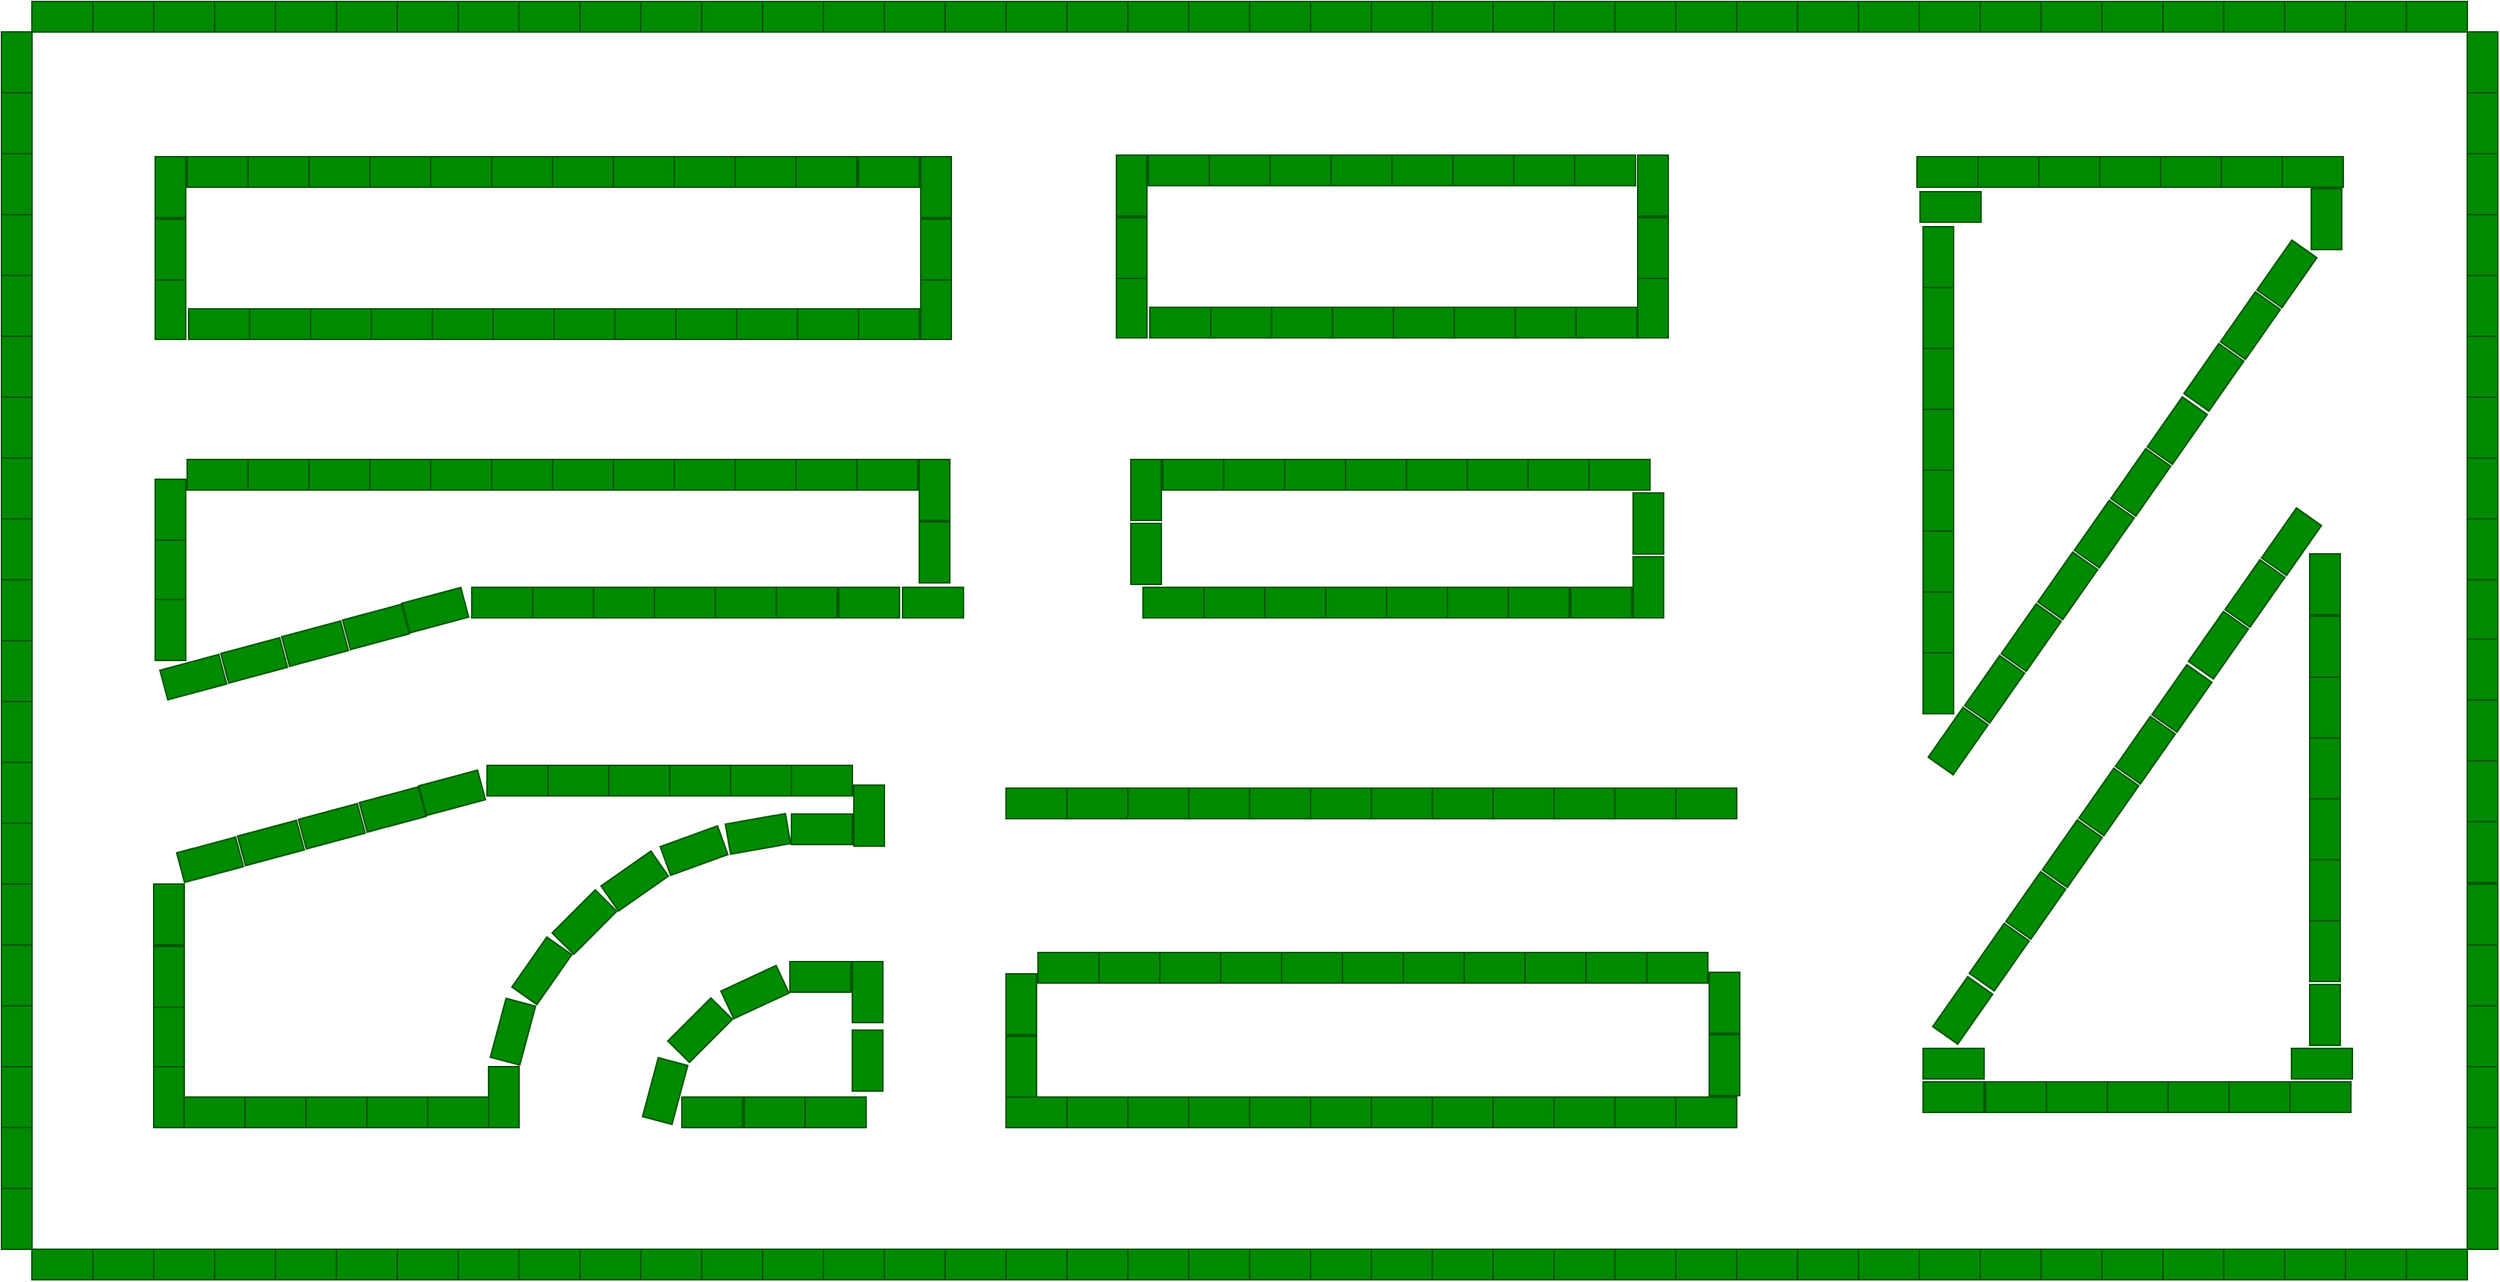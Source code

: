 <mxfile version="24.8.8">
  <diagram name="Page-1" id="mCpy6Uag7k8ED9JH17qP">
    <mxGraphModel dx="2206" dy="1152" grid="1" gridSize="10" guides="1" tooltips="1" connect="1" arrows="1" fold="1" page="1" pageScale="1" pageWidth="850" pageHeight="1100" math="0" shadow="0">
      <root>
        <mxCell id="0" />
        <mxCell id="1" parent="0" />
        <mxCell id="4V5qH3O3NvcLZ8hvsB69-1" value="" style="rounded=0;whiteSpace=wrap;html=1;fillColor=#008a00;strokeColor=#005700;fontColor=#ffffff;" vertex="1" parent="1">
          <mxGeometry x="240" y="300" width="40" height="20" as="geometry" />
        </mxCell>
        <mxCell id="4V5qH3O3NvcLZ8hvsB69-2" value="" style="rounded=0;whiteSpace=wrap;html=1;fillColor=#008a00;fontColor=#ffffff;strokeColor=#005700;" vertex="1" parent="1">
          <mxGeometry x="280" y="300" width="40" height="20" as="geometry" />
        </mxCell>
        <mxCell id="4V5qH3O3NvcLZ8hvsB69-3" value="" style="rounded=0;whiteSpace=wrap;html=1;fillColor=#008a00;fontColor=#ffffff;strokeColor=#005700;" vertex="1" parent="1">
          <mxGeometry x="320" y="300" width="40" height="20" as="geometry" />
        </mxCell>
        <mxCell id="4V5qH3O3NvcLZ8hvsB69-4" value="" style="rounded=0;whiteSpace=wrap;html=1;fillColor=#008a00;fontColor=#ffffff;strokeColor=#005700;" vertex="1" parent="1">
          <mxGeometry x="360" y="300" width="40" height="20" as="geometry" />
        </mxCell>
        <mxCell id="4V5qH3O3NvcLZ8hvsB69-10" value="" style="rounded=0;whiteSpace=wrap;html=1;fillColor=#008a00;strokeColor=#005700;fontColor=#ffffff;" vertex="1" parent="1">
          <mxGeometry x="400" y="300" width="40" height="20" as="geometry" />
        </mxCell>
        <mxCell id="4V5qH3O3NvcLZ8hvsB69-11" value="" style="rounded=0;whiteSpace=wrap;html=1;fillColor=#008a00;fontColor=#ffffff;strokeColor=#005700;" vertex="1" parent="1">
          <mxGeometry x="440" y="300" width="40" height="20" as="geometry" />
        </mxCell>
        <mxCell id="4V5qH3O3NvcLZ8hvsB69-12" value="" style="rounded=0;whiteSpace=wrap;html=1;fillColor=#008a00;fontColor=#ffffff;strokeColor=#005700;" vertex="1" parent="1">
          <mxGeometry x="480" y="300" width="40" height="20" as="geometry" />
        </mxCell>
        <mxCell id="4V5qH3O3NvcLZ8hvsB69-13" value="" style="rounded=0;whiteSpace=wrap;html=1;fillColor=#008a00;fontColor=#ffffff;strokeColor=#005700;" vertex="1" parent="1">
          <mxGeometry x="520" y="300" width="40" height="20" as="geometry" />
        </mxCell>
        <mxCell id="4V5qH3O3NvcLZ8hvsB69-14" value="" style="rounded=0;whiteSpace=wrap;html=1;fillColor=#008a00;fontColor=#ffffff;strokeColor=#005700;rotation=-90;" vertex="1" parent="1">
          <mxGeometry x="210" y="330" width="40" height="20" as="geometry" />
        </mxCell>
        <mxCell id="4V5qH3O3NvcLZ8hvsB69-15" value="" style="rounded=0;whiteSpace=wrap;html=1;fillColor=#008a00;fontColor=#ffffff;strokeColor=#005700;rotation=-90;" vertex="1" parent="1">
          <mxGeometry x="210" y="370" width="40" height="20" as="geometry" />
        </mxCell>
        <mxCell id="4V5qH3O3NvcLZ8hvsB69-16" value="" style="rounded=0;whiteSpace=wrap;html=1;fillColor=#008a00;fontColor=#ffffff;strokeColor=#005700;rotation=-90;" vertex="1" parent="1">
          <mxGeometry x="210" y="410" width="40" height="20" as="geometry" />
        </mxCell>
        <mxCell id="4V5qH3O3NvcLZ8hvsB69-17" value="" style="rounded=0;whiteSpace=wrap;html=1;fillColor=#008a00;fontColor=#ffffff;strokeColor=#005700;rotation=-90;" vertex="1" parent="1">
          <mxGeometry x="210" y="450" width="40" height="20" as="geometry" />
        </mxCell>
        <mxCell id="4V5qH3O3NvcLZ8hvsB69-18" value="" style="rounded=0;whiteSpace=wrap;html=1;fillColor=#008a00;fontColor=#ffffff;strokeColor=#005700;rotation=-90;" vertex="1" parent="1">
          <mxGeometry x="210" y="490" width="40" height="20" as="geometry" />
        </mxCell>
        <mxCell id="4V5qH3O3NvcLZ8hvsB69-19" value="" style="rounded=0;whiteSpace=wrap;html=1;fillColor=#008a00;fontColor=#ffffff;strokeColor=#005700;rotation=-90;" vertex="1" parent="1">
          <mxGeometry x="210" y="530" width="40" height="20" as="geometry" />
        </mxCell>
        <mxCell id="4V5qH3O3NvcLZ8hvsB69-20" value="" style="rounded=0;whiteSpace=wrap;html=1;fillColor=#008a00;fontColor=#ffffff;strokeColor=#005700;rotation=-90;" vertex="1" parent="1">
          <mxGeometry x="210" y="570" width="40" height="20" as="geometry" />
        </mxCell>
        <mxCell id="4V5qH3O3NvcLZ8hvsB69-21" value="" style="rounded=0;whiteSpace=wrap;html=1;fillColor=#008a00;fontColor=#ffffff;strokeColor=#005700;rotation=-90;" vertex="1" parent="1">
          <mxGeometry x="210" y="610" width="40" height="20" as="geometry" />
        </mxCell>
        <mxCell id="4V5qH3O3NvcLZ8hvsB69-26" value="" style="rounded=0;whiteSpace=wrap;html=1;fillColor=#008a00;fontColor=#ffffff;strokeColor=#005700;" vertex="1" parent="1">
          <mxGeometry x="560" y="300" width="40" height="20" as="geometry" />
        </mxCell>
        <mxCell id="4V5qH3O3NvcLZ8hvsB69-27" value="" style="rounded=0;whiteSpace=wrap;html=1;fillColor=#008a00;fontColor=#ffffff;strokeColor=#005700;" vertex="1" parent="1">
          <mxGeometry x="600" y="300" width="40" height="20" as="geometry" />
        </mxCell>
        <mxCell id="4V5qH3O3NvcLZ8hvsB69-29" value="" style="rounded=0;whiteSpace=wrap;html=1;fillColor=#008a00;strokeColor=#005700;fontColor=#ffffff;" vertex="1" parent="1">
          <mxGeometry x="640" y="300" width="40" height="20" as="geometry" />
        </mxCell>
        <mxCell id="4V5qH3O3NvcLZ8hvsB69-30" value="" style="rounded=0;whiteSpace=wrap;html=1;fillColor=#008a00;fontColor=#ffffff;strokeColor=#005700;" vertex="1" parent="1">
          <mxGeometry x="680" y="300" width="40" height="20" as="geometry" />
        </mxCell>
        <mxCell id="4V5qH3O3NvcLZ8hvsB69-31" value="" style="rounded=0;whiteSpace=wrap;html=1;fillColor=#008a00;fontColor=#ffffff;strokeColor=#005700;" vertex="1" parent="1">
          <mxGeometry x="720" y="300" width="40" height="20" as="geometry" />
        </mxCell>
        <mxCell id="4V5qH3O3NvcLZ8hvsB69-32" value="" style="rounded=0;whiteSpace=wrap;html=1;fillColor=#008a00;fontColor=#ffffff;strokeColor=#005700;" vertex="1" parent="1">
          <mxGeometry x="760" y="300" width="40" height="20" as="geometry" />
        </mxCell>
        <mxCell id="4V5qH3O3NvcLZ8hvsB69-33" value="" style="rounded=0;whiteSpace=wrap;html=1;fillColor=#008a00;strokeColor=#005700;fontColor=#ffffff;" vertex="1" parent="1">
          <mxGeometry x="800" y="300" width="40" height="20" as="geometry" />
        </mxCell>
        <mxCell id="4V5qH3O3NvcLZ8hvsB69-34" value="" style="rounded=0;whiteSpace=wrap;html=1;fillColor=#008a00;fontColor=#ffffff;strokeColor=#005700;" vertex="1" parent="1">
          <mxGeometry x="840" y="300" width="40" height="20" as="geometry" />
        </mxCell>
        <mxCell id="4V5qH3O3NvcLZ8hvsB69-35" value="" style="rounded=0;whiteSpace=wrap;html=1;fillColor=#008a00;fontColor=#ffffff;strokeColor=#005700;" vertex="1" parent="1">
          <mxGeometry x="880" y="300" width="40" height="20" as="geometry" />
        </mxCell>
        <mxCell id="4V5qH3O3NvcLZ8hvsB69-36" value="" style="rounded=0;whiteSpace=wrap;html=1;fillColor=#008a00;fontColor=#ffffff;strokeColor=#005700;" vertex="1" parent="1">
          <mxGeometry x="920" y="300" width="40" height="20" as="geometry" />
        </mxCell>
        <mxCell id="4V5qH3O3NvcLZ8hvsB69-37" value="" style="rounded=0;whiteSpace=wrap;html=1;fillColor=#008a00;fontColor=#ffffff;strokeColor=#005700;" vertex="1" parent="1">
          <mxGeometry x="960" y="300" width="40" height="20" as="geometry" />
        </mxCell>
        <mxCell id="4V5qH3O3NvcLZ8hvsB69-38" value="" style="rounded=0;whiteSpace=wrap;html=1;fillColor=#008a00;fontColor=#ffffff;strokeColor=#005700;" vertex="1" parent="1">
          <mxGeometry x="1000" y="300" width="40" height="20" as="geometry" />
        </mxCell>
        <mxCell id="4V5qH3O3NvcLZ8hvsB69-39" value="" style="rounded=0;whiteSpace=wrap;html=1;fillColor=#008a00;strokeColor=#005700;fontColor=#ffffff;" vertex="1" parent="1">
          <mxGeometry x="1040" y="300" width="40" height="20" as="geometry" />
        </mxCell>
        <mxCell id="4V5qH3O3NvcLZ8hvsB69-40" value="" style="rounded=0;whiteSpace=wrap;html=1;fillColor=#008a00;fontColor=#ffffff;strokeColor=#005700;" vertex="1" parent="1">
          <mxGeometry x="1080" y="300" width="40" height="20" as="geometry" />
        </mxCell>
        <mxCell id="4V5qH3O3NvcLZ8hvsB69-41" value="" style="rounded=0;whiteSpace=wrap;html=1;fillColor=#008a00;fontColor=#ffffff;strokeColor=#005700;" vertex="1" parent="1">
          <mxGeometry x="1120" y="300" width="40" height="20" as="geometry" />
        </mxCell>
        <mxCell id="4V5qH3O3NvcLZ8hvsB69-42" value="" style="rounded=0;whiteSpace=wrap;html=1;fillColor=#008a00;fontColor=#ffffff;strokeColor=#005700;" vertex="1" parent="1">
          <mxGeometry x="1160" y="300" width="40" height="20" as="geometry" />
        </mxCell>
        <mxCell id="4V5qH3O3NvcLZ8hvsB69-43" value="" style="rounded=0;whiteSpace=wrap;html=1;fillColor=#008a00;strokeColor=#005700;fontColor=#ffffff;" vertex="1" parent="1">
          <mxGeometry x="1200" y="300" width="40" height="20" as="geometry" />
        </mxCell>
        <mxCell id="4V5qH3O3NvcLZ8hvsB69-44" value="" style="rounded=0;whiteSpace=wrap;html=1;fillColor=#008a00;fontColor=#ffffff;strokeColor=#005700;" vertex="1" parent="1">
          <mxGeometry x="1240" y="300" width="40" height="20" as="geometry" />
        </mxCell>
        <mxCell id="4V5qH3O3NvcLZ8hvsB69-45" value="" style="rounded=0;whiteSpace=wrap;html=1;fillColor=#008a00;fontColor=#ffffff;strokeColor=#005700;" vertex="1" parent="1">
          <mxGeometry x="1280" y="300" width="40" height="20" as="geometry" />
        </mxCell>
        <mxCell id="4V5qH3O3NvcLZ8hvsB69-46" value="" style="rounded=0;whiteSpace=wrap;html=1;fillColor=#008a00;fontColor=#ffffff;strokeColor=#005700;" vertex="1" parent="1">
          <mxGeometry x="1320" y="300" width="40" height="20" as="geometry" />
        </mxCell>
        <mxCell id="4V5qH3O3NvcLZ8hvsB69-47" value="" style="rounded=0;whiteSpace=wrap;html=1;fillColor=#008a00;fontColor=#ffffff;strokeColor=#005700;" vertex="1" parent="1">
          <mxGeometry x="1360" y="300" width="40" height="20" as="geometry" />
        </mxCell>
        <mxCell id="4V5qH3O3NvcLZ8hvsB69-48" value="" style="rounded=0;whiteSpace=wrap;html=1;fillColor=#008a00;fontColor=#ffffff;strokeColor=#005700;" vertex="1" parent="1">
          <mxGeometry x="1400" y="300" width="40" height="20" as="geometry" />
        </mxCell>
        <mxCell id="4V5qH3O3NvcLZ8hvsB69-49" value="" style="rounded=0;whiteSpace=wrap;html=1;fillColor=#008a00;strokeColor=#005700;fontColor=#ffffff;" vertex="1" parent="1">
          <mxGeometry x="1440" y="300" width="40" height="20" as="geometry" />
        </mxCell>
        <mxCell id="4V5qH3O3NvcLZ8hvsB69-50" value="" style="rounded=0;whiteSpace=wrap;html=1;fillColor=#008a00;fontColor=#ffffff;strokeColor=#005700;" vertex="1" parent="1">
          <mxGeometry x="1480" y="300" width="40" height="20" as="geometry" />
        </mxCell>
        <mxCell id="4V5qH3O3NvcLZ8hvsB69-51" value="" style="rounded=0;whiteSpace=wrap;html=1;fillColor=#008a00;fontColor=#ffffff;strokeColor=#005700;" vertex="1" parent="1">
          <mxGeometry x="1520" y="300" width="40" height="20" as="geometry" />
        </mxCell>
        <mxCell id="4V5qH3O3NvcLZ8hvsB69-52" value="" style="rounded=0;whiteSpace=wrap;html=1;fillColor=#008a00;fontColor=#ffffff;strokeColor=#005700;" vertex="1" parent="1">
          <mxGeometry x="1560" y="300" width="40" height="20" as="geometry" />
        </mxCell>
        <mxCell id="4V5qH3O3NvcLZ8hvsB69-53" value="" style="rounded=0;whiteSpace=wrap;html=1;fillColor=#008a00;strokeColor=#005700;fontColor=#ffffff;" vertex="1" parent="1">
          <mxGeometry x="1600" y="300" width="40" height="20" as="geometry" />
        </mxCell>
        <mxCell id="4V5qH3O3NvcLZ8hvsB69-54" value="" style="rounded=0;whiteSpace=wrap;html=1;fillColor=#008a00;fontColor=#ffffff;strokeColor=#005700;" vertex="1" parent="1">
          <mxGeometry x="1640" y="300" width="40" height="20" as="geometry" />
        </mxCell>
        <mxCell id="4V5qH3O3NvcLZ8hvsB69-55" value="" style="rounded=0;whiteSpace=wrap;html=1;fillColor=#008a00;fontColor=#ffffff;strokeColor=#005700;" vertex="1" parent="1">
          <mxGeometry x="1680" y="300" width="40" height="20" as="geometry" />
        </mxCell>
        <mxCell id="4V5qH3O3NvcLZ8hvsB69-56" value="" style="rounded=0;whiteSpace=wrap;html=1;fillColor=#008a00;fontColor=#ffffff;strokeColor=#005700;" vertex="1" parent="1">
          <mxGeometry x="1720" y="300" width="40" height="20" as="geometry" />
        </mxCell>
        <mxCell id="4V5qH3O3NvcLZ8hvsB69-57" value="" style="rounded=0;whiteSpace=wrap;html=1;fillColor=#008a00;fontColor=#ffffff;strokeColor=#005700;" vertex="1" parent="1">
          <mxGeometry x="1760" y="300" width="40" height="20" as="geometry" />
        </mxCell>
        <mxCell id="4V5qH3O3NvcLZ8hvsB69-58" value="" style="rounded=0;whiteSpace=wrap;html=1;fillColor=#008a00;fontColor=#ffffff;strokeColor=#005700;" vertex="1" parent="1">
          <mxGeometry x="1800" y="300" width="40" height="20" as="geometry" />
        </mxCell>
        <mxCell id="4V5qH3O3NvcLZ8hvsB69-59" value="" style="rounded=0;whiteSpace=wrap;html=1;fillColor=#008a00;fontColor=#ffffff;strokeColor=#005700;rotation=-90;" vertex="1" parent="1">
          <mxGeometry x="210" y="650" width="40" height="20" as="geometry" />
        </mxCell>
        <mxCell id="4V5qH3O3NvcLZ8hvsB69-60" value="" style="rounded=0;whiteSpace=wrap;html=1;fillColor=#008a00;fontColor=#ffffff;strokeColor=#005700;rotation=-90;" vertex="1" parent="1">
          <mxGeometry x="210" y="690" width="40" height="20" as="geometry" />
        </mxCell>
        <mxCell id="4V5qH3O3NvcLZ8hvsB69-61" value="" style="rounded=0;whiteSpace=wrap;html=1;fillColor=#008a00;fontColor=#ffffff;strokeColor=#005700;rotation=-90;" vertex="1" parent="1">
          <mxGeometry x="210" y="730" width="40" height="20" as="geometry" />
        </mxCell>
        <mxCell id="4V5qH3O3NvcLZ8hvsB69-62" value="" style="rounded=0;whiteSpace=wrap;html=1;fillColor=#008a00;fontColor=#ffffff;strokeColor=#005700;rotation=-90;" vertex="1" parent="1">
          <mxGeometry x="210" y="770" width="40" height="20" as="geometry" />
        </mxCell>
        <mxCell id="4V5qH3O3NvcLZ8hvsB69-63" value="" style="rounded=0;whiteSpace=wrap;html=1;fillColor=#008a00;fontColor=#ffffff;strokeColor=#005700;rotation=-90;" vertex="1" parent="1">
          <mxGeometry x="210" y="810" width="40" height="20" as="geometry" />
        </mxCell>
        <mxCell id="4V5qH3O3NvcLZ8hvsB69-64" value="" style="rounded=0;whiteSpace=wrap;html=1;fillColor=#008a00;fontColor=#ffffff;strokeColor=#005700;rotation=-90;" vertex="1" parent="1">
          <mxGeometry x="210" y="850" width="40" height="20" as="geometry" />
        </mxCell>
        <mxCell id="4V5qH3O3NvcLZ8hvsB69-65" value="" style="rounded=0;whiteSpace=wrap;html=1;fillColor=#008a00;fontColor=#ffffff;strokeColor=#005700;rotation=-90;" vertex="1" parent="1">
          <mxGeometry x="210" y="890" width="40" height="20" as="geometry" />
        </mxCell>
        <mxCell id="4V5qH3O3NvcLZ8hvsB69-66" value="" style="rounded=0;whiteSpace=wrap;html=1;fillColor=#008a00;fontColor=#ffffff;strokeColor=#005700;rotation=-90;" vertex="1" parent="1">
          <mxGeometry x="210" y="930" width="40" height="20" as="geometry" />
        </mxCell>
        <mxCell id="4V5qH3O3NvcLZ8hvsB69-67" value="" style="rounded=0;whiteSpace=wrap;html=1;fillColor=#008a00;fontColor=#ffffff;strokeColor=#005700;rotation=-90;" vertex="1" parent="1">
          <mxGeometry x="210" y="970" width="40" height="20" as="geometry" />
        </mxCell>
        <mxCell id="4V5qH3O3NvcLZ8hvsB69-68" value="" style="rounded=0;whiteSpace=wrap;html=1;fillColor=#008a00;fontColor=#ffffff;strokeColor=#005700;rotation=-90;" vertex="1" parent="1">
          <mxGeometry x="210" y="1010" width="40" height="20" as="geometry" />
        </mxCell>
        <mxCell id="4V5qH3O3NvcLZ8hvsB69-69" value="" style="rounded=0;whiteSpace=wrap;html=1;fillColor=#008a00;fontColor=#ffffff;strokeColor=#005700;rotation=-90;" vertex="1" parent="1">
          <mxGeometry x="210" y="1050" width="40" height="20" as="geometry" />
        </mxCell>
        <mxCell id="4V5qH3O3NvcLZ8hvsB69-70" value="" style="rounded=0;whiteSpace=wrap;html=1;fillColor=#008a00;fontColor=#ffffff;strokeColor=#005700;rotation=-90;" vertex="1" parent="1">
          <mxGeometry x="210" y="1090" width="40" height="20" as="geometry" />
        </mxCell>
        <mxCell id="4V5qH3O3NvcLZ8hvsB69-111" value="" style="rounded=0;whiteSpace=wrap;html=1;fillColor=#008a00;strokeColor=#005700;fontColor=#ffffff;" vertex="1" parent="1">
          <mxGeometry x="240" y="1120" width="40" height="20" as="geometry" />
        </mxCell>
        <mxCell id="4V5qH3O3NvcLZ8hvsB69-112" value="" style="rounded=0;whiteSpace=wrap;html=1;fillColor=#008a00;fontColor=#ffffff;strokeColor=#005700;" vertex="1" parent="1">
          <mxGeometry x="280" y="1120" width="40" height="20" as="geometry" />
        </mxCell>
        <mxCell id="4V5qH3O3NvcLZ8hvsB69-113" value="" style="rounded=0;whiteSpace=wrap;html=1;fillColor=#008a00;fontColor=#ffffff;strokeColor=#005700;" vertex="1" parent="1">
          <mxGeometry x="320" y="1120" width="40" height="20" as="geometry" />
        </mxCell>
        <mxCell id="4V5qH3O3NvcLZ8hvsB69-114" value="" style="rounded=0;whiteSpace=wrap;html=1;fillColor=#008a00;fontColor=#ffffff;strokeColor=#005700;" vertex="1" parent="1">
          <mxGeometry x="360" y="1120" width="40" height="20" as="geometry" />
        </mxCell>
        <mxCell id="4V5qH3O3NvcLZ8hvsB69-115" value="" style="rounded=0;whiteSpace=wrap;html=1;fillColor=#008a00;strokeColor=#005700;fontColor=#ffffff;" vertex="1" parent="1">
          <mxGeometry x="400" y="1120" width="40" height="20" as="geometry" />
        </mxCell>
        <mxCell id="4V5qH3O3NvcLZ8hvsB69-116" value="" style="rounded=0;whiteSpace=wrap;html=1;fillColor=#008a00;fontColor=#ffffff;strokeColor=#005700;" vertex="1" parent="1">
          <mxGeometry x="440" y="1120" width="40" height="20" as="geometry" />
        </mxCell>
        <mxCell id="4V5qH3O3NvcLZ8hvsB69-117" value="" style="rounded=0;whiteSpace=wrap;html=1;fillColor=#008a00;fontColor=#ffffff;strokeColor=#005700;" vertex="1" parent="1">
          <mxGeometry x="480" y="1120" width="40" height="20" as="geometry" />
        </mxCell>
        <mxCell id="4V5qH3O3NvcLZ8hvsB69-118" value="" style="rounded=0;whiteSpace=wrap;html=1;fillColor=#008a00;fontColor=#ffffff;strokeColor=#005700;" vertex="1" parent="1">
          <mxGeometry x="520" y="1120" width="40" height="20" as="geometry" />
        </mxCell>
        <mxCell id="4V5qH3O3NvcLZ8hvsB69-119" value="" style="rounded=0;whiteSpace=wrap;html=1;fillColor=#008a00;fontColor=#ffffff;strokeColor=#005700;" vertex="1" parent="1">
          <mxGeometry x="560" y="1120" width="40" height="20" as="geometry" />
        </mxCell>
        <mxCell id="4V5qH3O3NvcLZ8hvsB69-120" value="" style="rounded=0;whiteSpace=wrap;html=1;fillColor=#008a00;fontColor=#ffffff;strokeColor=#005700;" vertex="1" parent="1">
          <mxGeometry x="600" y="1120" width="40" height="20" as="geometry" />
        </mxCell>
        <mxCell id="4V5qH3O3NvcLZ8hvsB69-121" value="" style="rounded=0;whiteSpace=wrap;html=1;fillColor=#008a00;strokeColor=#005700;fontColor=#ffffff;" vertex="1" parent="1">
          <mxGeometry x="640" y="1120" width="40" height="20" as="geometry" />
        </mxCell>
        <mxCell id="4V5qH3O3NvcLZ8hvsB69-122" value="" style="rounded=0;whiteSpace=wrap;html=1;fillColor=#008a00;fontColor=#ffffff;strokeColor=#005700;" vertex="1" parent="1">
          <mxGeometry x="680" y="1120" width="40" height="20" as="geometry" />
        </mxCell>
        <mxCell id="4V5qH3O3NvcLZ8hvsB69-123" value="" style="rounded=0;whiteSpace=wrap;html=1;fillColor=#008a00;fontColor=#ffffff;strokeColor=#005700;" vertex="1" parent="1">
          <mxGeometry x="720" y="1120" width="40" height="20" as="geometry" />
        </mxCell>
        <mxCell id="4V5qH3O3NvcLZ8hvsB69-124" value="" style="rounded=0;whiteSpace=wrap;html=1;fillColor=#008a00;fontColor=#ffffff;strokeColor=#005700;" vertex="1" parent="1">
          <mxGeometry x="760" y="1120" width="40" height="20" as="geometry" />
        </mxCell>
        <mxCell id="4V5qH3O3NvcLZ8hvsB69-125" value="" style="rounded=0;whiteSpace=wrap;html=1;fillColor=#008a00;strokeColor=#005700;fontColor=#ffffff;" vertex="1" parent="1">
          <mxGeometry x="800" y="1120" width="40" height="20" as="geometry" />
        </mxCell>
        <mxCell id="4V5qH3O3NvcLZ8hvsB69-126" value="" style="rounded=0;whiteSpace=wrap;html=1;fillColor=#008a00;fontColor=#ffffff;strokeColor=#005700;" vertex="1" parent="1">
          <mxGeometry x="840" y="1120" width="40" height="20" as="geometry" />
        </mxCell>
        <mxCell id="4V5qH3O3NvcLZ8hvsB69-127" value="" style="rounded=0;whiteSpace=wrap;html=1;fillColor=#008a00;fontColor=#ffffff;strokeColor=#005700;" vertex="1" parent="1">
          <mxGeometry x="880" y="1120" width="40" height="20" as="geometry" />
        </mxCell>
        <mxCell id="4V5qH3O3NvcLZ8hvsB69-128" value="" style="rounded=0;whiteSpace=wrap;html=1;fillColor=#008a00;fontColor=#ffffff;strokeColor=#005700;" vertex="1" parent="1">
          <mxGeometry x="920" y="1120" width="40" height="20" as="geometry" />
        </mxCell>
        <mxCell id="4V5qH3O3NvcLZ8hvsB69-129" value="" style="rounded=0;whiteSpace=wrap;html=1;fillColor=#008a00;fontColor=#ffffff;strokeColor=#005700;" vertex="1" parent="1">
          <mxGeometry x="960" y="1120" width="40" height="20" as="geometry" />
        </mxCell>
        <mxCell id="4V5qH3O3NvcLZ8hvsB69-130" value="" style="rounded=0;whiteSpace=wrap;html=1;fillColor=#008a00;fontColor=#ffffff;strokeColor=#005700;" vertex="1" parent="1">
          <mxGeometry x="1000" y="1120" width="40" height="20" as="geometry" />
        </mxCell>
        <mxCell id="4V5qH3O3NvcLZ8hvsB69-131" value="" style="rounded=0;whiteSpace=wrap;html=1;fillColor=#008a00;strokeColor=#005700;fontColor=#ffffff;" vertex="1" parent="1">
          <mxGeometry x="1040" y="1120" width="40" height="20" as="geometry" />
        </mxCell>
        <mxCell id="4V5qH3O3NvcLZ8hvsB69-132" value="" style="rounded=0;whiteSpace=wrap;html=1;fillColor=#008a00;fontColor=#ffffff;strokeColor=#005700;" vertex="1" parent="1">
          <mxGeometry x="1080" y="1120" width="40" height="20" as="geometry" />
        </mxCell>
        <mxCell id="4V5qH3O3NvcLZ8hvsB69-133" value="" style="rounded=0;whiteSpace=wrap;html=1;fillColor=#008a00;fontColor=#ffffff;strokeColor=#005700;" vertex="1" parent="1">
          <mxGeometry x="1120" y="1120" width="40" height="20" as="geometry" />
        </mxCell>
        <mxCell id="4V5qH3O3NvcLZ8hvsB69-134" value="" style="rounded=0;whiteSpace=wrap;html=1;fillColor=#008a00;fontColor=#ffffff;strokeColor=#005700;" vertex="1" parent="1">
          <mxGeometry x="1160" y="1120" width="40" height="20" as="geometry" />
        </mxCell>
        <mxCell id="4V5qH3O3NvcLZ8hvsB69-135" value="" style="rounded=0;whiteSpace=wrap;html=1;fillColor=#008a00;strokeColor=#005700;fontColor=#ffffff;" vertex="1" parent="1">
          <mxGeometry x="1200" y="1120" width="40" height="20" as="geometry" />
        </mxCell>
        <mxCell id="4V5qH3O3NvcLZ8hvsB69-136" value="" style="rounded=0;whiteSpace=wrap;html=1;fillColor=#008a00;fontColor=#ffffff;strokeColor=#005700;" vertex="1" parent="1">
          <mxGeometry x="1240" y="1120" width="40" height="20" as="geometry" />
        </mxCell>
        <mxCell id="4V5qH3O3NvcLZ8hvsB69-137" value="" style="rounded=0;whiteSpace=wrap;html=1;fillColor=#008a00;fontColor=#ffffff;strokeColor=#005700;" vertex="1" parent="1">
          <mxGeometry x="1280" y="1120" width="40" height="20" as="geometry" />
        </mxCell>
        <mxCell id="4V5qH3O3NvcLZ8hvsB69-138" value="" style="rounded=0;whiteSpace=wrap;html=1;fillColor=#008a00;fontColor=#ffffff;strokeColor=#005700;" vertex="1" parent="1">
          <mxGeometry x="1320" y="1120" width="40" height="20" as="geometry" />
        </mxCell>
        <mxCell id="4V5qH3O3NvcLZ8hvsB69-139" value="" style="rounded=0;whiteSpace=wrap;html=1;fillColor=#008a00;fontColor=#ffffff;strokeColor=#005700;" vertex="1" parent="1">
          <mxGeometry x="1360" y="1120" width="40" height="20" as="geometry" />
        </mxCell>
        <mxCell id="4V5qH3O3NvcLZ8hvsB69-140" value="" style="rounded=0;whiteSpace=wrap;html=1;fillColor=#008a00;fontColor=#ffffff;strokeColor=#005700;" vertex="1" parent="1">
          <mxGeometry x="1400" y="1120" width="40" height="20" as="geometry" />
        </mxCell>
        <mxCell id="4V5qH3O3NvcLZ8hvsB69-141" value="" style="rounded=0;whiteSpace=wrap;html=1;fillColor=#008a00;strokeColor=#005700;fontColor=#ffffff;" vertex="1" parent="1">
          <mxGeometry x="1440" y="1120" width="40" height="20" as="geometry" />
        </mxCell>
        <mxCell id="4V5qH3O3NvcLZ8hvsB69-142" value="" style="rounded=0;whiteSpace=wrap;html=1;fillColor=#008a00;fontColor=#ffffff;strokeColor=#005700;" vertex="1" parent="1">
          <mxGeometry x="1480" y="1120" width="40" height="20" as="geometry" />
        </mxCell>
        <mxCell id="4V5qH3O3NvcLZ8hvsB69-143" value="" style="rounded=0;whiteSpace=wrap;html=1;fillColor=#008a00;fontColor=#ffffff;strokeColor=#005700;" vertex="1" parent="1">
          <mxGeometry x="1520" y="1120" width="40" height="20" as="geometry" />
        </mxCell>
        <mxCell id="4V5qH3O3NvcLZ8hvsB69-144" value="" style="rounded=0;whiteSpace=wrap;html=1;fillColor=#008a00;fontColor=#ffffff;strokeColor=#005700;" vertex="1" parent="1">
          <mxGeometry x="1560" y="1120" width="40" height="20" as="geometry" />
        </mxCell>
        <mxCell id="4V5qH3O3NvcLZ8hvsB69-145" value="" style="rounded=0;whiteSpace=wrap;html=1;fillColor=#008a00;strokeColor=#005700;fontColor=#ffffff;" vertex="1" parent="1">
          <mxGeometry x="1600" y="1120" width="40" height="20" as="geometry" />
        </mxCell>
        <mxCell id="4V5qH3O3NvcLZ8hvsB69-146" value="" style="rounded=0;whiteSpace=wrap;html=1;fillColor=#008a00;fontColor=#ffffff;strokeColor=#005700;" vertex="1" parent="1">
          <mxGeometry x="1640" y="1120" width="40" height="20" as="geometry" />
        </mxCell>
        <mxCell id="4V5qH3O3NvcLZ8hvsB69-147" value="" style="rounded=0;whiteSpace=wrap;html=1;fillColor=#008a00;fontColor=#ffffff;strokeColor=#005700;" vertex="1" parent="1">
          <mxGeometry x="1680" y="1120" width="40" height="20" as="geometry" />
        </mxCell>
        <mxCell id="4V5qH3O3NvcLZ8hvsB69-148" value="" style="rounded=0;whiteSpace=wrap;html=1;fillColor=#008a00;fontColor=#ffffff;strokeColor=#005700;" vertex="1" parent="1">
          <mxGeometry x="1720" y="1120" width="40" height="20" as="geometry" />
        </mxCell>
        <mxCell id="4V5qH3O3NvcLZ8hvsB69-149" value="" style="rounded=0;whiteSpace=wrap;html=1;fillColor=#008a00;fontColor=#ffffff;strokeColor=#005700;" vertex="1" parent="1">
          <mxGeometry x="1760" y="1120" width="40" height="20" as="geometry" />
        </mxCell>
        <mxCell id="4V5qH3O3NvcLZ8hvsB69-150" value="" style="rounded=0;whiteSpace=wrap;html=1;fillColor=#008a00;fontColor=#ffffff;strokeColor=#005700;" vertex="1" parent="1">
          <mxGeometry x="1800" y="1120" width="40" height="20" as="geometry" />
        </mxCell>
        <mxCell id="4V5qH3O3NvcLZ8hvsB69-151" value="" style="rounded=0;whiteSpace=wrap;html=1;fillColor=#008a00;fontColor=#ffffff;strokeColor=#005700;rotation=-90;" vertex="1" parent="1">
          <mxGeometry x="1830" y="330" width="40" height="20" as="geometry" />
        </mxCell>
        <mxCell id="4V5qH3O3NvcLZ8hvsB69-157" value="" style="rounded=0;whiteSpace=wrap;html=1;fillColor=#008a00;fontColor=#ffffff;strokeColor=#005700;rotation=-90;" vertex="1" parent="1">
          <mxGeometry x="1472.5" y="458" width="40" height="20" as="geometry" />
        </mxCell>
        <mxCell id="4V5qH3O3NvcLZ8hvsB69-158" value="" style="rounded=0;whiteSpace=wrap;html=1;fillColor=#008a00;fontColor=#ffffff;strokeColor=#005700;rotation=-90;" vertex="1" parent="1">
          <mxGeometry x="1472.5" y="498" width="40" height="20" as="geometry" />
        </mxCell>
        <mxCell id="4V5qH3O3NvcLZ8hvsB69-159" value="" style="rounded=0;whiteSpace=wrap;html=1;fillColor=#008a00;fontColor=#ffffff;strokeColor=#005700;rotation=-90;" vertex="1" parent="1">
          <mxGeometry x="1472.5" y="538" width="40" height="20" as="geometry" />
        </mxCell>
        <mxCell id="4V5qH3O3NvcLZ8hvsB69-160" value="" style="rounded=0;whiteSpace=wrap;html=1;fillColor=#008a00;fontColor=#ffffff;strokeColor=#005700;rotation=-90;" vertex="1" parent="1">
          <mxGeometry x="1472.5" y="578" width="40" height="20" as="geometry" />
        </mxCell>
        <mxCell id="4V5qH3O3NvcLZ8hvsB69-161" value="" style="rounded=0;whiteSpace=wrap;html=1;fillColor=#008a00;fontColor=#ffffff;strokeColor=#005700;rotation=-90;" vertex="1" parent="1">
          <mxGeometry x="1472.5" y="618" width="40" height="20" as="geometry" />
        </mxCell>
        <mxCell id="4V5qH3O3NvcLZ8hvsB69-162" value="" style="rounded=0;whiteSpace=wrap;html=1;fillColor=#008a00;fontColor=#ffffff;strokeColor=#005700;rotation=-90;" vertex="1" parent="1">
          <mxGeometry x="1472.5" y="658" width="40" height="20" as="geometry" />
        </mxCell>
        <mxCell id="4V5qH3O3NvcLZ8hvsB69-163" value="" style="rounded=0;whiteSpace=wrap;html=1;fillColor=#008a00;fontColor=#ffffff;strokeColor=#005700;rotation=-90;" vertex="1" parent="1">
          <mxGeometry x="1472.5" y="698" width="40" height="20" as="geometry" />
        </mxCell>
        <mxCell id="4V5qH3O3NvcLZ8hvsB69-164" value="" style="rounded=0;whiteSpace=wrap;html=1;fillColor=#008a00;fontColor=#ffffff;strokeColor=#005700;rotation=-90;" vertex="1" parent="1">
          <mxGeometry x="1472.5" y="738" width="40" height="20" as="geometry" />
        </mxCell>
        <mxCell id="4V5qH3O3NvcLZ8hvsB69-165" value="" style="rounded=0;whiteSpace=wrap;html=1;fillColor=#008a00;fontColor=#ffffff;strokeColor=#005700;rotation=-90;" vertex="1" parent="1">
          <mxGeometry x="1830" y="890" width="40" height="20" as="geometry" />
        </mxCell>
        <mxCell id="4V5qH3O3NvcLZ8hvsB69-166" value="" style="rounded=0;whiteSpace=wrap;html=1;fillColor=#008a00;fontColor=#ffffff;strokeColor=#005700;rotation=-90;" vertex="1" parent="1">
          <mxGeometry x="1830" y="930" width="40" height="20" as="geometry" />
        </mxCell>
        <mxCell id="4V5qH3O3NvcLZ8hvsB69-167" value="" style="rounded=0;whiteSpace=wrap;html=1;fillColor=#008a00;fontColor=#ffffff;strokeColor=#005700;rotation=-90;" vertex="1" parent="1">
          <mxGeometry x="1830" y="970" width="40" height="20" as="geometry" />
        </mxCell>
        <mxCell id="4V5qH3O3NvcLZ8hvsB69-168" value="" style="rounded=0;whiteSpace=wrap;html=1;fillColor=#008a00;fontColor=#ffffff;strokeColor=#005700;rotation=-90;" vertex="1" parent="1">
          <mxGeometry x="1830" y="1010" width="40" height="20" as="geometry" />
        </mxCell>
        <mxCell id="4V5qH3O3NvcLZ8hvsB69-169" value="" style="rounded=0;whiteSpace=wrap;html=1;fillColor=#008a00;fontColor=#ffffff;strokeColor=#005700;rotation=-90;" vertex="1" parent="1">
          <mxGeometry x="1830" y="1050" width="40" height="20" as="geometry" />
        </mxCell>
        <mxCell id="4V5qH3O3NvcLZ8hvsB69-170" value="" style="rounded=0;whiteSpace=wrap;html=1;fillColor=#008a00;fontColor=#ffffff;strokeColor=#005700;rotation=-90;" vertex="1" parent="1">
          <mxGeometry x="1830" y="1090" width="40" height="20" as="geometry" />
        </mxCell>
        <mxCell id="4V5qH3O3NvcLZ8hvsB69-171" value="" style="rounded=0;whiteSpace=wrap;html=1;fillColor=#008a00;fontColor=#ffffff;strokeColor=#005700;rotation=-90;" vertex="1" parent="1">
          <mxGeometry x="310" y="1010" width="40" height="20" as="geometry" />
        </mxCell>
        <mxCell id="4V5qH3O3NvcLZ8hvsB69-172" value="" style="rounded=0;whiteSpace=wrap;html=1;fillColor=#008a00;fontColor=#ffffff;strokeColor=#005700;rotation=-90;" vertex="1" parent="1">
          <mxGeometry x="310" y="970" width="40" height="20" as="geometry" />
        </mxCell>
        <mxCell id="4V5qH3O3NvcLZ8hvsB69-173" value="" style="rounded=0;whiteSpace=wrap;html=1;fillColor=#008a00;fontColor=#ffffff;strokeColor=#005700;rotation=-180;" vertex="1" parent="1">
          <mxGeometry x="340" y="1020" width="40" height="20" as="geometry" />
        </mxCell>
        <mxCell id="4V5qH3O3NvcLZ8hvsB69-174" value="" style="rounded=0;whiteSpace=wrap;html=1;fillColor=#008a00;fontColor=#ffffff;strokeColor=#005700;rotation=-180;" vertex="1" parent="1">
          <mxGeometry x="380" y="1020" width="40" height="20" as="geometry" />
        </mxCell>
        <mxCell id="4V5qH3O3NvcLZ8hvsB69-175" value="" style="rounded=0;whiteSpace=wrap;html=1;fillColor=#008a00;fontColor=#ffffff;strokeColor=#005700;rotation=-180;" vertex="1" parent="1">
          <mxGeometry x="420" y="1020" width="40" height="20" as="geometry" />
        </mxCell>
        <mxCell id="4V5qH3O3NvcLZ8hvsB69-176" value="" style="rounded=0;whiteSpace=wrap;html=1;fillColor=#008a00;fontColor=#ffffff;strokeColor=#005700;rotation=-180;" vertex="1" parent="1">
          <mxGeometry x="460" y="1020" width="40" height="20" as="geometry" />
        </mxCell>
        <mxCell id="4V5qH3O3NvcLZ8hvsB69-177" value="" style="rounded=0;whiteSpace=wrap;html=1;fillColor=#008a00;fontColor=#ffffff;strokeColor=#005700;rotation=-180;" vertex="1" parent="1">
          <mxGeometry x="500" y="1020" width="40" height="20" as="geometry" />
        </mxCell>
        <mxCell id="4V5qH3O3NvcLZ8hvsB69-178" value="" style="rounded=0;whiteSpace=wrap;html=1;fillColor=#008a00;fontColor=#ffffff;strokeColor=#005700;rotation=-205;" vertex="1" parent="1">
          <mxGeometry x="695" y="941" width="40" height="20" as="geometry" />
        </mxCell>
        <mxCell id="4V5qH3O3NvcLZ8hvsB69-179" value="" style="rounded=0;whiteSpace=wrap;html=1;fillColor=#008a00;fontColor=#ffffff;strokeColor=#005700;rotation=-90;" vertex="1" parent="1">
          <mxGeometry x="530" y="1010" width="40" height="20" as="geometry" />
        </mxCell>
        <mxCell id="4V5qH3O3NvcLZ8hvsB69-180" value="" style="rounded=0;whiteSpace=wrap;html=1;fillColor=#008a00;fontColor=#ffffff;strokeColor=#005700;rotation=-135;direction=south;" vertex="1" parent="1">
          <mxGeometry x="669" y="956" width="20" height="40" as="geometry" />
        </mxCell>
        <mxCell id="4V5qH3O3NvcLZ8hvsB69-183" value="" style="rounded=0;whiteSpace=wrap;html=1;fillColor=#008a00;fontColor=#ffffff;strokeColor=#005700;rotation=-75;" vertex="1" parent="1">
          <mxGeometry x="636" y="1006" width="40" height="20" as="geometry" />
        </mxCell>
        <mxCell id="4V5qH3O3NvcLZ8hvsB69-184" value="" style="rounded=0;whiteSpace=wrap;html=1;fillColor=#008a00;fontColor=#ffffff;strokeColor=#005700;rotation=-180;" vertex="1" parent="1">
          <mxGeometry x="738" y="931" width="40" height="20" as="geometry" />
        </mxCell>
        <mxCell id="4V5qH3O3NvcLZ8hvsB69-185" value="" style="rounded=0;whiteSpace=wrap;html=1;fillColor=#008a00;fontColor=#ffffff;strokeColor=#005700;rotation=-75;" vertex="1" parent="1">
          <mxGeometry x="536" y="967" width="40" height="20" as="geometry" />
        </mxCell>
        <mxCell id="4V5qH3O3NvcLZ8hvsB69-186" value="" style="rounded=0;whiteSpace=wrap;html=1;fillColor=#008a00;fontColor=#ffffff;strokeColor=#005700;rotation=-135;direction=south;" vertex="1" parent="1">
          <mxGeometry x="593" y="885" width="20" height="40" as="geometry" />
        </mxCell>
        <mxCell id="4V5qH3O3NvcLZ8hvsB69-187" value="" style="rounded=0;whiteSpace=wrap;html=1;fillColor=#008a00;fontColor=#ffffff;strokeColor=#005700;rotation=-125;direction=south;" vertex="1" parent="1">
          <mxGeometry x="626" y="858" width="20" height="40" as="geometry" />
        </mxCell>
        <mxCell id="4V5qH3O3NvcLZ8hvsB69-188" value="" style="rounded=0;whiteSpace=wrap;html=1;fillColor=#008a00;fontColor=#ffffff;strokeColor=#005700;rotation=-200;" vertex="1" parent="1">
          <mxGeometry x="655" y="848" width="40" height="20" as="geometry" />
        </mxCell>
        <mxCell id="4V5qH3O3NvcLZ8hvsB69-189" value="" style="rounded=0;whiteSpace=wrap;html=1;fillColor=#008a00;fontColor=#ffffff;strokeColor=#005700;rotation=-190;" vertex="1" parent="1">
          <mxGeometry x="697" y="837" width="40" height="20" as="geometry" />
        </mxCell>
        <mxCell id="4V5qH3O3NvcLZ8hvsB69-190" value="" style="rounded=0;whiteSpace=wrap;html=1;fillColor=#008a00;fontColor=#ffffff;strokeColor=#005700;rotation=-180;" vertex="1" parent="1">
          <mxGeometry x="739" y="834" width="40" height="20" as="geometry" />
        </mxCell>
        <mxCell id="4V5qH3O3NvcLZ8hvsB69-191" value="" style="rounded=0;whiteSpace=wrap;html=1;fillColor=#008a00;fontColor=#ffffff;strokeColor=#005700;rotation=-55;" vertex="1" parent="1">
          <mxGeometry x="555" y="927" width="40" height="20" as="geometry" />
        </mxCell>
        <mxCell id="4V5qH3O3NvcLZ8hvsB69-193" value="" style="rounded=0;whiteSpace=wrap;html=1;fillColor=#008a00;fontColor=#ffffff;strokeColor=#005700;rotation=-180;" vertex="1" parent="1">
          <mxGeometry x="667" y="1020" width="40" height="20" as="geometry" />
        </mxCell>
        <mxCell id="4V5qH3O3NvcLZ8hvsB69-194" value="" style="rounded=0;whiteSpace=wrap;html=1;fillColor=#008a00;fontColor=#ffffff;strokeColor=#005700;rotation=-180;" vertex="1" parent="1">
          <mxGeometry x="708" y="1020" width="40" height="20" as="geometry" />
        </mxCell>
        <mxCell id="4V5qH3O3NvcLZ8hvsB69-195" value="" style="rounded=0;whiteSpace=wrap;html=1;fillColor=#008a00;fontColor=#ffffff;strokeColor=#005700;rotation=-180;" vertex="1" parent="1">
          <mxGeometry x="748" y="1020" width="40" height="20" as="geometry" />
        </mxCell>
        <mxCell id="4V5qH3O3NvcLZ8hvsB69-196" value="" style="rounded=0;whiteSpace=wrap;html=1;fillColor=#008a00;fontColor=#ffffff;strokeColor=#005700;rotation=-90;" vertex="1" parent="1">
          <mxGeometry x="769" y="941" width="40" height="20" as="geometry" />
        </mxCell>
        <mxCell id="4V5qH3O3NvcLZ8hvsB69-197" value="" style="rounded=0;whiteSpace=wrap;html=1;fillColor=#008a00;fontColor=#ffffff;strokeColor=#005700;rotation=-90;" vertex="1" parent="1">
          <mxGeometry x="769" y="986" width="40" height="20" as="geometry" />
        </mxCell>
        <mxCell id="4V5qH3O3NvcLZ8hvsB69-198" value="" style="rounded=0;whiteSpace=wrap;html=1;fillColor=#008a00;fontColor=#ffffff;strokeColor=#005700;rotation=-90;" vertex="1" parent="1">
          <mxGeometry x="770" y="825" width="40" height="20" as="geometry" />
        </mxCell>
        <mxCell id="4V5qH3O3NvcLZ8hvsB69-199" value="" style="rounded=0;whiteSpace=wrap;html=1;fillColor=#008a00;fontColor=#ffffff;strokeColor=#005700;rotation=-90;" vertex="1" parent="1">
          <mxGeometry x="310" y="931" width="40" height="20" as="geometry" />
        </mxCell>
        <mxCell id="4V5qH3O3NvcLZ8hvsB69-200" value="" style="rounded=0;whiteSpace=wrap;html=1;fillColor=#008a00;fontColor=#ffffff;strokeColor=#005700;rotation=-180;" vertex="1" parent="1">
          <mxGeometry x="739" y="802" width="40" height="20" as="geometry" />
        </mxCell>
        <mxCell id="4V5qH3O3NvcLZ8hvsB69-201" value="" style="rounded=0;whiteSpace=wrap;html=1;fillColor=#008a00;fontColor=#ffffff;strokeColor=#005700;rotation=-180;" vertex="1" parent="1">
          <mxGeometry x="699" y="802" width="40" height="20" as="geometry" />
        </mxCell>
        <mxCell id="4V5qH3O3NvcLZ8hvsB69-202" value="" style="rounded=0;whiteSpace=wrap;html=1;fillColor=#008a00;fontColor=#ffffff;strokeColor=#005700;rotation=-180;" vertex="1" parent="1">
          <mxGeometry x="659" y="802" width="40" height="20" as="geometry" />
        </mxCell>
        <mxCell id="4V5qH3O3NvcLZ8hvsB69-203" value="" style="rounded=0;whiteSpace=wrap;html=1;fillColor=#008a00;fontColor=#ffffff;strokeColor=#005700;rotation=-180;" vertex="1" parent="1">
          <mxGeometry x="619" y="802" width="40" height="20" as="geometry" />
        </mxCell>
        <mxCell id="4V5qH3O3NvcLZ8hvsB69-204" value="" style="rounded=0;whiteSpace=wrap;html=1;fillColor=#008a00;fontColor=#ffffff;strokeColor=#005700;rotation=-180;" vertex="1" parent="1">
          <mxGeometry x="579" y="802" width="40" height="20" as="geometry" />
        </mxCell>
        <mxCell id="4V5qH3O3NvcLZ8hvsB69-205" value="" style="rounded=0;whiteSpace=wrap;html=1;fillColor=#008a00;fontColor=#ffffff;strokeColor=#005700;rotation=-55;" vertex="1" parent="1">
          <mxGeometry x="1701.5" y="469" width="40" height="20" as="geometry" />
        </mxCell>
        <mxCell id="4V5qH3O3NvcLZ8hvsB69-209" value="" style="rounded=0;whiteSpace=wrap;html=1;fillColor=#008a00;fontColor=#ffffff;strokeColor=#005700;rotation=-15;" vertex="1" parent="1">
          <mxGeometry x="496" y="810" width="40" height="20" as="geometry" />
        </mxCell>
        <mxCell id="4V5qH3O3NvcLZ8hvsB69-210" value="" style="rounded=0;whiteSpace=wrap;html=1;fillColor=#008a00;fontColor=#ffffff;strokeColor=#005700;rotation=-180;" vertex="1" parent="1">
          <mxGeometry x="539" y="802" width="40" height="20" as="geometry" />
        </mxCell>
        <mxCell id="4V5qH3O3NvcLZ8hvsB69-211" value="" style="rounded=0;whiteSpace=wrap;html=1;fillColor=#008a00;fontColor=#ffffff;strokeColor=#005700;rotation=-15;" vertex="1" parent="1">
          <mxGeometry x="457" y="821" width="40" height="20" as="geometry" />
        </mxCell>
        <mxCell id="4V5qH3O3NvcLZ8hvsB69-212" value="" style="rounded=0;whiteSpace=wrap;html=1;fillColor=#008a00;fontColor=#ffffff;strokeColor=#005700;rotation=-15;" vertex="1" parent="1">
          <mxGeometry x="417" y="832" width="40" height="20" as="geometry" />
        </mxCell>
        <mxCell id="4V5qH3O3NvcLZ8hvsB69-213" value="" style="rounded=0;whiteSpace=wrap;html=1;fillColor=#008a00;fontColor=#ffffff;strokeColor=#005700;rotation=-15;" vertex="1" parent="1">
          <mxGeometry x="377" y="843" width="40" height="20" as="geometry" />
        </mxCell>
        <mxCell id="4V5qH3O3NvcLZ8hvsB69-214" value="" style="rounded=0;whiteSpace=wrap;html=1;fillColor=#008a00;fontColor=#ffffff;strokeColor=#005700;rotation=-15;" vertex="1" parent="1">
          <mxGeometry x="337" y="854" width="40" height="20" as="geometry" />
        </mxCell>
        <mxCell id="4V5qH3O3NvcLZ8hvsB69-215" value="" style="rounded=0;whiteSpace=wrap;html=1;fillColor=#008a00;fontColor=#ffffff;strokeColor=#005700;rotation=-90;" vertex="1" parent="1">
          <mxGeometry x="310" y="890" width="40" height="20" as="geometry" />
        </mxCell>
        <mxCell id="4V5qH3O3NvcLZ8hvsB69-218" value="" style="rounded=0;whiteSpace=wrap;html=1;fillColor=#008a00;fontColor=#ffffff;strokeColor=#005700;rotation=-15;" vertex="1" parent="1">
          <mxGeometry x="485" y="690" width="40" height="20" as="geometry" />
        </mxCell>
        <mxCell id="4V5qH3O3NvcLZ8hvsB69-219" value="" style="rounded=0;whiteSpace=wrap;html=1;fillColor=#008a00;fontColor=#ffffff;strokeColor=#005700;rotation=-15;" vertex="1" parent="1">
          <mxGeometry x="446" y="701" width="40" height="20" as="geometry" />
        </mxCell>
        <mxCell id="4V5qH3O3NvcLZ8hvsB69-220" value="" style="rounded=0;whiteSpace=wrap;html=1;fillColor=#008a00;fontColor=#ffffff;strokeColor=#005700;rotation=-15;" vertex="1" parent="1">
          <mxGeometry x="406" y="712" width="40" height="20" as="geometry" />
        </mxCell>
        <mxCell id="4V5qH3O3NvcLZ8hvsB69-221" value="" style="rounded=0;whiteSpace=wrap;html=1;fillColor=#008a00;fontColor=#ffffff;strokeColor=#005700;rotation=-15;" vertex="1" parent="1">
          <mxGeometry x="366" y="723" width="40" height="20" as="geometry" />
        </mxCell>
        <mxCell id="4V5qH3O3NvcLZ8hvsB69-222" value="" style="rounded=0;whiteSpace=wrap;html=1;fillColor=#008a00;fontColor=#ffffff;strokeColor=#005700;rotation=-15;" vertex="1" parent="1">
          <mxGeometry x="326" y="734" width="40" height="20" as="geometry" />
        </mxCell>
        <mxCell id="4V5qH3O3NvcLZ8hvsB69-223" value="" style="rounded=0;whiteSpace=wrap;html=1;fillColor=#008a00;fontColor=#ffffff;strokeColor=#005700;rotation=-180;" vertex="1" parent="1">
          <mxGeometry x="729" y="685" width="40" height="20" as="geometry" />
        </mxCell>
        <mxCell id="4V5qH3O3NvcLZ8hvsB69-224" value="" style="rounded=0;whiteSpace=wrap;html=1;fillColor=#008a00;fontColor=#ffffff;strokeColor=#005700;rotation=-180;" vertex="1" parent="1">
          <mxGeometry x="689" y="685" width="40" height="20" as="geometry" />
        </mxCell>
        <mxCell id="4V5qH3O3NvcLZ8hvsB69-225" value="" style="rounded=0;whiteSpace=wrap;html=1;fillColor=#008a00;fontColor=#ffffff;strokeColor=#005700;rotation=-180;" vertex="1" parent="1">
          <mxGeometry x="649" y="685" width="40" height="20" as="geometry" />
        </mxCell>
        <mxCell id="4V5qH3O3NvcLZ8hvsB69-226" value="" style="rounded=0;whiteSpace=wrap;html=1;fillColor=#008a00;fontColor=#ffffff;strokeColor=#005700;rotation=-180;" vertex="1" parent="1">
          <mxGeometry x="609" y="685" width="40" height="20" as="geometry" />
        </mxCell>
        <mxCell id="4V5qH3O3NvcLZ8hvsB69-227" value="" style="rounded=0;whiteSpace=wrap;html=1;fillColor=#008a00;fontColor=#ffffff;strokeColor=#005700;rotation=-180;" vertex="1" parent="1">
          <mxGeometry x="569" y="685" width="40" height="20" as="geometry" />
        </mxCell>
        <mxCell id="4V5qH3O3NvcLZ8hvsB69-228" value="" style="rounded=0;whiteSpace=wrap;html=1;fillColor=#008a00;fontColor=#ffffff;strokeColor=#005700;rotation=-180;" vertex="1" parent="1">
          <mxGeometry x="529" y="685" width="40" height="20" as="geometry" />
        </mxCell>
        <mxCell id="4V5qH3O3NvcLZ8hvsB69-229" value="" style="rounded=0;whiteSpace=wrap;html=1;fillColor=#008a00;fontColor=#ffffff;strokeColor=#005700;rotation=-90;" vertex="1" parent="1">
          <mxGeometry x="311" y="703" width="40" height="20" as="geometry" />
        </mxCell>
        <mxCell id="4V5qH3O3NvcLZ8hvsB69-230" value="" style="rounded=0;whiteSpace=wrap;html=1;fillColor=#008a00;fontColor=#ffffff;strokeColor=#005700;rotation=-90;" vertex="1" parent="1">
          <mxGeometry x="311" y="663" width="40" height="20" as="geometry" />
        </mxCell>
        <mxCell id="4V5qH3O3NvcLZ8hvsB69-231" value="" style="rounded=0;whiteSpace=wrap;html=1;fillColor=#008a00;fontColor=#ffffff;strokeColor=#005700;rotation=-90;" vertex="1" parent="1">
          <mxGeometry x="311" y="624" width="40" height="20" as="geometry" />
        </mxCell>
        <mxCell id="4V5qH3O3NvcLZ8hvsB69-234" value="" style="rounded=0;whiteSpace=wrap;html=1;fillColor=#008a00;fontColor=#ffffff;strokeColor=#005700;rotation=-90;" vertex="1" parent="1">
          <mxGeometry x="311" y="492" width="40" height="20" as="geometry" />
        </mxCell>
        <mxCell id="4V5qH3O3NvcLZ8hvsB69-235" value="" style="rounded=0;whiteSpace=wrap;html=1;fillColor=#008a00;fontColor=#ffffff;strokeColor=#005700;rotation=-90;" vertex="1" parent="1">
          <mxGeometry x="311" y="453" width="40" height="20" as="geometry" />
        </mxCell>
        <mxCell id="4V5qH3O3NvcLZ8hvsB69-236" value="" style="rounded=0;whiteSpace=wrap;html=1;fillColor=#008a00;fontColor=#ffffff;strokeColor=#005700;rotation=-90;" vertex="1" parent="1">
          <mxGeometry x="311" y="412" width="40" height="20" as="geometry" />
        </mxCell>
        <mxCell id="4V5qH3O3NvcLZ8hvsB69-237" value="" style="rounded=0;whiteSpace=wrap;html=1;fillColor=#008a00;fontColor=#ffffff;strokeColor=#005700;rotation=-180;" vertex="1" parent="1">
          <mxGeometry x="543" y="502" width="40" height="20" as="geometry" />
        </mxCell>
        <mxCell id="4V5qH3O3NvcLZ8hvsB69-238" value="" style="rounded=0;whiteSpace=wrap;html=1;fillColor=#008a00;fontColor=#ffffff;strokeColor=#005700;rotation=-180;" vertex="1" parent="1">
          <mxGeometry x="503" y="502" width="40" height="20" as="geometry" />
        </mxCell>
        <mxCell id="4V5qH3O3NvcLZ8hvsB69-239" value="" style="rounded=0;whiteSpace=wrap;html=1;fillColor=#008a00;fontColor=#ffffff;strokeColor=#005700;rotation=-180;" vertex="1" parent="1">
          <mxGeometry x="463" y="502" width="40" height="20" as="geometry" />
        </mxCell>
        <mxCell id="4V5qH3O3NvcLZ8hvsB69-240" value="" style="rounded=0;whiteSpace=wrap;html=1;fillColor=#008a00;fontColor=#ffffff;strokeColor=#005700;rotation=-180;" vertex="1" parent="1">
          <mxGeometry x="423" y="502" width="40" height="20" as="geometry" />
        </mxCell>
        <mxCell id="4V5qH3O3NvcLZ8hvsB69-241" value="" style="rounded=0;whiteSpace=wrap;html=1;fillColor=#008a00;fontColor=#ffffff;strokeColor=#005700;rotation=-180;" vertex="1" parent="1">
          <mxGeometry x="383" y="502" width="40" height="20" as="geometry" />
        </mxCell>
        <mxCell id="4V5qH3O3NvcLZ8hvsB69-242" value="" style="rounded=0;whiteSpace=wrap;html=1;fillColor=#008a00;fontColor=#ffffff;strokeColor=#005700;rotation=-180;" vertex="1" parent="1">
          <mxGeometry x="343" y="502" width="40" height="20" as="geometry" />
        </mxCell>
        <mxCell id="4V5qH3O3NvcLZ8hvsB69-243" value="" style="rounded=0;whiteSpace=wrap;html=1;fillColor=#008a00;fontColor=#ffffff;strokeColor=#005700;rotation=-180;" vertex="1" parent="1">
          <mxGeometry x="783" y="502" width="40" height="20" as="geometry" />
        </mxCell>
        <mxCell id="4V5qH3O3NvcLZ8hvsB69-244" value="" style="rounded=0;whiteSpace=wrap;html=1;fillColor=#008a00;fontColor=#ffffff;strokeColor=#005700;rotation=-180;" vertex="1" parent="1">
          <mxGeometry x="743" y="502" width="40" height="20" as="geometry" />
        </mxCell>
        <mxCell id="4V5qH3O3NvcLZ8hvsB69-245" value="" style="rounded=0;whiteSpace=wrap;html=1;fillColor=#008a00;fontColor=#ffffff;strokeColor=#005700;rotation=-180;" vertex="1" parent="1">
          <mxGeometry x="703" y="502" width="40" height="20" as="geometry" />
        </mxCell>
        <mxCell id="4V5qH3O3NvcLZ8hvsB69-246" value="" style="rounded=0;whiteSpace=wrap;html=1;fillColor=#008a00;fontColor=#ffffff;strokeColor=#005700;rotation=-180;" vertex="1" parent="1">
          <mxGeometry x="663" y="502" width="40" height="20" as="geometry" />
        </mxCell>
        <mxCell id="4V5qH3O3NvcLZ8hvsB69-247" value="" style="rounded=0;whiteSpace=wrap;html=1;fillColor=#008a00;fontColor=#ffffff;strokeColor=#005700;rotation=-180;" vertex="1" parent="1">
          <mxGeometry x="623" y="502" width="40" height="20" as="geometry" />
        </mxCell>
        <mxCell id="4V5qH3O3NvcLZ8hvsB69-248" value="" style="rounded=0;whiteSpace=wrap;html=1;fillColor=#008a00;fontColor=#ffffff;strokeColor=#005700;rotation=-180;" vertex="1" parent="1">
          <mxGeometry x="583" y="502" width="40" height="20" as="geometry" />
        </mxCell>
        <mxCell id="4V5qH3O3NvcLZ8hvsB69-263" value="" style="rounded=0;whiteSpace=wrap;html=1;fillColor=#008a00;fontColor=#ffffff;strokeColor=#005700;rotation=-180;" vertex="1" parent="1">
          <mxGeometry x="542" y="601" width="40" height="20" as="geometry" />
        </mxCell>
        <mxCell id="4V5qH3O3NvcLZ8hvsB69-264" value="" style="rounded=0;whiteSpace=wrap;html=1;fillColor=#008a00;fontColor=#ffffff;strokeColor=#005700;rotation=-180;" vertex="1" parent="1">
          <mxGeometry x="502" y="601" width="40" height="20" as="geometry" />
        </mxCell>
        <mxCell id="4V5qH3O3NvcLZ8hvsB69-265" value="" style="rounded=0;whiteSpace=wrap;html=1;fillColor=#008a00;fontColor=#ffffff;strokeColor=#005700;rotation=-180;" vertex="1" parent="1">
          <mxGeometry x="462" y="601" width="40" height="20" as="geometry" />
        </mxCell>
        <mxCell id="4V5qH3O3NvcLZ8hvsB69-266" value="" style="rounded=0;whiteSpace=wrap;html=1;fillColor=#008a00;fontColor=#ffffff;strokeColor=#005700;rotation=-180;" vertex="1" parent="1">
          <mxGeometry x="422" y="601" width="40" height="20" as="geometry" />
        </mxCell>
        <mxCell id="4V5qH3O3NvcLZ8hvsB69-267" value="" style="rounded=0;whiteSpace=wrap;html=1;fillColor=#008a00;fontColor=#ffffff;strokeColor=#005700;rotation=-180;" vertex="1" parent="1">
          <mxGeometry x="382" y="601" width="40" height="20" as="geometry" />
        </mxCell>
        <mxCell id="4V5qH3O3NvcLZ8hvsB69-268" value="" style="rounded=0;whiteSpace=wrap;html=1;fillColor=#008a00;fontColor=#ffffff;strokeColor=#005700;rotation=-180;" vertex="1" parent="1">
          <mxGeometry x="342" y="601" width="40" height="20" as="geometry" />
        </mxCell>
        <mxCell id="4V5qH3O3NvcLZ8hvsB69-269" value="" style="rounded=0;whiteSpace=wrap;html=1;fillColor=#008a00;fontColor=#ffffff;strokeColor=#005700;rotation=-180;" vertex="1" parent="1">
          <mxGeometry x="782" y="601" width="40" height="20" as="geometry" />
        </mxCell>
        <mxCell id="4V5qH3O3NvcLZ8hvsB69-270" value="" style="rounded=0;whiteSpace=wrap;html=1;fillColor=#008a00;fontColor=#ffffff;strokeColor=#005700;rotation=-180;" vertex="1" parent="1">
          <mxGeometry x="742" y="601" width="40" height="20" as="geometry" />
        </mxCell>
        <mxCell id="4V5qH3O3NvcLZ8hvsB69-271" value="" style="rounded=0;whiteSpace=wrap;html=1;fillColor=#008a00;fontColor=#ffffff;strokeColor=#005700;rotation=-180;" vertex="1" parent="1">
          <mxGeometry x="702" y="601" width="40" height="20" as="geometry" />
        </mxCell>
        <mxCell id="4V5qH3O3NvcLZ8hvsB69-272" value="" style="rounded=0;whiteSpace=wrap;html=1;fillColor=#008a00;fontColor=#ffffff;strokeColor=#005700;rotation=-180;" vertex="1" parent="1">
          <mxGeometry x="662" y="601" width="40" height="20" as="geometry" />
        </mxCell>
        <mxCell id="4V5qH3O3NvcLZ8hvsB69-273" value="" style="rounded=0;whiteSpace=wrap;html=1;fillColor=#008a00;fontColor=#ffffff;strokeColor=#005700;rotation=-180;" vertex="1" parent="1">
          <mxGeometry x="622" y="601" width="40" height="20" as="geometry" />
        </mxCell>
        <mxCell id="4V5qH3O3NvcLZ8hvsB69-274" value="" style="rounded=0;whiteSpace=wrap;html=1;fillColor=#008a00;fontColor=#ffffff;strokeColor=#005700;rotation=-180;" vertex="1" parent="1">
          <mxGeometry x="582" y="601" width="40" height="20" as="geometry" />
        </mxCell>
        <mxCell id="4V5qH3O3NvcLZ8hvsB69-275" value="" style="rounded=0;whiteSpace=wrap;html=1;fillColor=#008a00;fontColor=#ffffff;strokeColor=#005700;rotation=-180;" vertex="1" parent="1">
          <mxGeometry x="1023" y="601" width="40" height="20" as="geometry" />
        </mxCell>
        <mxCell id="4V5qH3O3NvcLZ8hvsB69-276" value="" style="rounded=0;whiteSpace=wrap;html=1;fillColor=#008a00;fontColor=#ffffff;strokeColor=#005700;rotation=-180;" vertex="1" parent="1">
          <mxGeometry x="983" y="601" width="40" height="20" as="geometry" />
        </mxCell>
        <mxCell id="4V5qH3O3NvcLZ8hvsB69-281" value="" style="rounded=0;whiteSpace=wrap;html=1;fillColor=#008a00;fontColor=#ffffff;strokeColor=#005700;rotation=-180;" vertex="1" parent="1">
          <mxGeometry x="1263" y="601" width="40" height="20" as="geometry" />
        </mxCell>
        <mxCell id="4V5qH3O3NvcLZ8hvsB69-282" value="" style="rounded=0;whiteSpace=wrap;html=1;fillColor=#008a00;fontColor=#ffffff;strokeColor=#005700;rotation=-180;" vertex="1" parent="1">
          <mxGeometry x="1223" y="601" width="40" height="20" as="geometry" />
        </mxCell>
        <mxCell id="4V5qH3O3NvcLZ8hvsB69-283" value="" style="rounded=0;whiteSpace=wrap;html=1;fillColor=#008a00;fontColor=#ffffff;strokeColor=#005700;rotation=-180;" vertex="1" parent="1">
          <mxGeometry x="1183" y="601" width="40" height="20" as="geometry" />
        </mxCell>
        <mxCell id="4V5qH3O3NvcLZ8hvsB69-284" value="" style="rounded=0;whiteSpace=wrap;html=1;fillColor=#008a00;fontColor=#ffffff;strokeColor=#005700;rotation=-180;" vertex="1" parent="1">
          <mxGeometry x="1143" y="601" width="40" height="20" as="geometry" />
        </mxCell>
        <mxCell id="4V5qH3O3NvcLZ8hvsB69-285" value="" style="rounded=0;whiteSpace=wrap;html=1;fillColor=#008a00;fontColor=#ffffff;strokeColor=#005700;rotation=-180;" vertex="1" parent="1">
          <mxGeometry x="1103" y="601" width="40" height="20" as="geometry" />
        </mxCell>
        <mxCell id="4V5qH3O3NvcLZ8hvsB69-286" value="" style="rounded=0;whiteSpace=wrap;html=1;fillColor=#008a00;fontColor=#ffffff;strokeColor=#005700;rotation=-180;" vertex="1" parent="1">
          <mxGeometry x="1063" y="601" width="40" height="20" as="geometry" />
        </mxCell>
        <mxCell id="4V5qH3O3NvcLZ8hvsB69-287" value="" style="rounded=0;whiteSpace=wrap;html=1;fillColor=#008a00;fontColor=#ffffff;strokeColor=#005700;rotation=-180;" vertex="1" parent="1">
          <mxGeometry x="970" y="685" width="40" height="20" as="geometry" />
        </mxCell>
        <mxCell id="4V5qH3O3NvcLZ8hvsB69-292" value="" style="rounded=0;whiteSpace=wrap;html=1;fillColor=#008a00;fontColor=#ffffff;strokeColor=#005700;rotation=-180;" vertex="1" parent="1">
          <mxGeometry x="770" y="685" width="40" height="20" as="geometry" />
        </mxCell>
        <mxCell id="4V5qH3O3NvcLZ8hvsB69-293" value="" style="rounded=0;whiteSpace=wrap;html=1;fillColor=#008a00;fontColor=#ffffff;strokeColor=#005700;rotation=-180;" vertex="1" parent="1">
          <mxGeometry x="1210" y="685" width="40" height="20" as="geometry" />
        </mxCell>
        <mxCell id="4V5qH3O3NvcLZ8hvsB69-294" value="" style="rounded=0;whiteSpace=wrap;html=1;fillColor=#008a00;fontColor=#ffffff;strokeColor=#005700;rotation=-180;" vertex="1" parent="1">
          <mxGeometry x="1170" y="685" width="40" height="20" as="geometry" />
        </mxCell>
        <mxCell id="4V5qH3O3NvcLZ8hvsB69-295" value="" style="rounded=0;whiteSpace=wrap;html=1;fillColor=#008a00;fontColor=#ffffff;strokeColor=#005700;rotation=-180;" vertex="1" parent="1">
          <mxGeometry x="1130" y="685" width="40" height="20" as="geometry" />
        </mxCell>
        <mxCell id="4V5qH3O3NvcLZ8hvsB69-296" value="" style="rounded=0;whiteSpace=wrap;html=1;fillColor=#008a00;fontColor=#ffffff;strokeColor=#005700;rotation=-180;" vertex="1" parent="1">
          <mxGeometry x="1090" y="685" width="40" height="20" as="geometry" />
        </mxCell>
        <mxCell id="4V5qH3O3NvcLZ8hvsB69-297" value="" style="rounded=0;whiteSpace=wrap;html=1;fillColor=#008a00;fontColor=#ffffff;strokeColor=#005700;rotation=-180;" vertex="1" parent="1">
          <mxGeometry x="1050" y="685" width="40" height="20" as="geometry" />
        </mxCell>
        <mxCell id="4V5qH3O3NvcLZ8hvsB69-298" value="" style="rounded=0;whiteSpace=wrap;html=1;fillColor=#008a00;fontColor=#ffffff;strokeColor=#005700;rotation=-180;" vertex="1" parent="1">
          <mxGeometry x="1010" y="685" width="40" height="20" as="geometry" />
        </mxCell>
        <mxCell id="4V5qH3O3NvcLZ8hvsB69-299" value="" style="rounded=0;whiteSpace=wrap;html=1;fillColor=#008a00;fontColor=#ffffff;strokeColor=#005700;rotation=-180;" vertex="1" parent="1">
          <mxGeometry x="1080" y="817" width="40" height="20" as="geometry" />
        </mxCell>
        <mxCell id="4V5qH3O3NvcLZ8hvsB69-300" value="" style="rounded=0;whiteSpace=wrap;html=1;fillColor=#008a00;fontColor=#ffffff;strokeColor=#005700;rotation=-180;" vertex="1" parent="1">
          <mxGeometry x="1040" y="817" width="40" height="20" as="geometry" />
        </mxCell>
        <mxCell id="4V5qH3O3NvcLZ8hvsB69-301" value="" style="rounded=0;whiteSpace=wrap;html=1;fillColor=#008a00;fontColor=#ffffff;strokeColor=#005700;rotation=-180;" vertex="1" parent="1">
          <mxGeometry x="1000" y="817" width="40" height="20" as="geometry" />
        </mxCell>
        <mxCell id="4V5qH3O3NvcLZ8hvsB69-302" value="" style="rounded=0;whiteSpace=wrap;html=1;fillColor=#008a00;fontColor=#ffffff;strokeColor=#005700;rotation=-180;" vertex="1" parent="1">
          <mxGeometry x="960" y="817" width="40" height="20" as="geometry" />
        </mxCell>
        <mxCell id="4V5qH3O3NvcLZ8hvsB69-303" value="" style="rounded=0;whiteSpace=wrap;html=1;fillColor=#008a00;fontColor=#ffffff;strokeColor=#005700;rotation=-180;" vertex="1" parent="1">
          <mxGeometry x="920" y="817" width="40" height="20" as="geometry" />
        </mxCell>
        <mxCell id="4V5qH3O3NvcLZ8hvsB69-304" value="" style="rounded=0;whiteSpace=wrap;html=1;fillColor=#008a00;fontColor=#ffffff;strokeColor=#005700;rotation=-180;" vertex="1" parent="1">
          <mxGeometry x="880" y="817" width="40" height="20" as="geometry" />
        </mxCell>
        <mxCell id="4V5qH3O3NvcLZ8hvsB69-305" value="" style="rounded=0;whiteSpace=wrap;html=1;fillColor=#008a00;fontColor=#ffffff;strokeColor=#005700;rotation=-180;" vertex="1" parent="1">
          <mxGeometry x="1320" y="817" width="40" height="20" as="geometry" />
        </mxCell>
        <mxCell id="4V5qH3O3NvcLZ8hvsB69-306" value="" style="rounded=0;whiteSpace=wrap;html=1;fillColor=#008a00;fontColor=#ffffff;strokeColor=#005700;rotation=-180;" vertex="1" parent="1">
          <mxGeometry x="1280" y="817" width="40" height="20" as="geometry" />
        </mxCell>
        <mxCell id="4V5qH3O3NvcLZ8hvsB69-307" value="" style="rounded=0;whiteSpace=wrap;html=1;fillColor=#008a00;fontColor=#ffffff;strokeColor=#005700;rotation=-180;" vertex="1" parent="1">
          <mxGeometry x="1240" y="817" width="40" height="20" as="geometry" />
        </mxCell>
        <mxCell id="4V5qH3O3NvcLZ8hvsB69-308" value="" style="rounded=0;whiteSpace=wrap;html=1;fillColor=#008a00;fontColor=#ffffff;strokeColor=#005700;rotation=-180;" vertex="1" parent="1">
          <mxGeometry x="1200" y="817" width="40" height="20" as="geometry" />
        </mxCell>
        <mxCell id="4V5qH3O3NvcLZ8hvsB69-309" value="" style="rounded=0;whiteSpace=wrap;html=1;fillColor=#008a00;fontColor=#ffffff;strokeColor=#005700;rotation=-180;" vertex="1" parent="1">
          <mxGeometry x="1160" y="817" width="40" height="20" as="geometry" />
        </mxCell>
        <mxCell id="4V5qH3O3NvcLZ8hvsB69-310" value="" style="rounded=0;whiteSpace=wrap;html=1;fillColor=#008a00;fontColor=#ffffff;strokeColor=#005700;rotation=-180;" vertex="1" parent="1">
          <mxGeometry x="1120" y="817" width="40" height="20" as="geometry" />
        </mxCell>
        <mxCell id="4V5qH3O3NvcLZ8hvsB69-311" value="" style="rounded=0;whiteSpace=wrap;html=1;fillColor=#008a00;fontColor=#ffffff;strokeColor=#005700;rotation=-180;" vertex="1" parent="1">
          <mxGeometry x="1061" y="925" width="40" height="20" as="geometry" />
        </mxCell>
        <mxCell id="4V5qH3O3NvcLZ8hvsB69-312" value="" style="rounded=0;whiteSpace=wrap;html=1;fillColor=#008a00;fontColor=#ffffff;strokeColor=#005700;rotation=-180;" vertex="1" parent="1">
          <mxGeometry x="1021" y="925" width="40" height="20" as="geometry" />
        </mxCell>
        <mxCell id="4V5qH3O3NvcLZ8hvsB69-313" value="" style="rounded=0;whiteSpace=wrap;html=1;fillColor=#008a00;fontColor=#ffffff;strokeColor=#005700;rotation=-180;" vertex="1" parent="1">
          <mxGeometry x="981" y="925" width="40" height="20" as="geometry" />
        </mxCell>
        <mxCell id="4V5qH3O3NvcLZ8hvsB69-314" value="" style="rounded=0;whiteSpace=wrap;html=1;fillColor=#008a00;fontColor=#ffffff;strokeColor=#005700;rotation=-180;" vertex="1" parent="1">
          <mxGeometry x="941" y="925" width="40" height="20" as="geometry" />
        </mxCell>
        <mxCell id="4V5qH3O3NvcLZ8hvsB69-315" value="" style="rounded=0;whiteSpace=wrap;html=1;fillColor=#008a00;fontColor=#ffffff;strokeColor=#005700;rotation=-180;" vertex="1" parent="1">
          <mxGeometry x="901" y="925" width="40" height="20" as="geometry" />
        </mxCell>
        <mxCell id="4V5qH3O3NvcLZ8hvsB69-316" value="" style="rounded=0;whiteSpace=wrap;html=1;fillColor=#008a00;fontColor=#ffffff;strokeColor=#005700;rotation=-180;" vertex="1" parent="1">
          <mxGeometry x="1251" y="685" width="40" height="20" as="geometry" />
        </mxCell>
        <mxCell id="4V5qH3O3NvcLZ8hvsB69-317" value="" style="rounded=0;whiteSpace=wrap;html=1;fillColor=#008a00;fontColor=#ffffff;strokeColor=#005700;rotation=-180;" vertex="1" parent="1">
          <mxGeometry x="1301" y="925" width="40" height="20" as="geometry" />
        </mxCell>
        <mxCell id="4V5qH3O3NvcLZ8hvsB69-318" value="" style="rounded=0;whiteSpace=wrap;html=1;fillColor=#008a00;fontColor=#ffffff;strokeColor=#005700;rotation=-180;" vertex="1" parent="1">
          <mxGeometry x="1261" y="925" width="40" height="20" as="geometry" />
        </mxCell>
        <mxCell id="4V5qH3O3NvcLZ8hvsB69-319" value="" style="rounded=0;whiteSpace=wrap;html=1;fillColor=#008a00;fontColor=#ffffff;strokeColor=#005700;rotation=-180;" vertex="1" parent="1">
          <mxGeometry x="1221" y="925" width="40" height="20" as="geometry" />
        </mxCell>
        <mxCell id="4V5qH3O3NvcLZ8hvsB69-320" value="" style="rounded=0;whiteSpace=wrap;html=1;fillColor=#008a00;fontColor=#ffffff;strokeColor=#005700;rotation=-180;" vertex="1" parent="1">
          <mxGeometry x="1181" y="925" width="40" height="20" as="geometry" />
        </mxCell>
        <mxCell id="4V5qH3O3NvcLZ8hvsB69-321" value="" style="rounded=0;whiteSpace=wrap;html=1;fillColor=#008a00;fontColor=#ffffff;strokeColor=#005700;rotation=-180;" vertex="1" parent="1">
          <mxGeometry x="1141" y="925" width="40" height="20" as="geometry" />
        </mxCell>
        <mxCell id="4V5qH3O3NvcLZ8hvsB69-322" value="" style="rounded=0;whiteSpace=wrap;html=1;fillColor=#008a00;fontColor=#ffffff;strokeColor=#005700;rotation=-180;" vertex="1" parent="1">
          <mxGeometry x="1101" y="925" width="40" height="20" as="geometry" />
        </mxCell>
        <mxCell id="4V5qH3O3NvcLZ8hvsB69-323" value="" style="rounded=0;whiteSpace=wrap;html=1;fillColor=#008a00;fontColor=#ffffff;strokeColor=#005700;rotation=-180;" vertex="1" parent="1">
          <mxGeometry x="1080" y="1020" width="40" height="20" as="geometry" />
        </mxCell>
        <mxCell id="4V5qH3O3NvcLZ8hvsB69-324" value="" style="rounded=0;whiteSpace=wrap;html=1;fillColor=#008a00;fontColor=#ffffff;strokeColor=#005700;rotation=-180;" vertex="1" parent="1">
          <mxGeometry x="1040" y="1020" width="40" height="20" as="geometry" />
        </mxCell>
        <mxCell id="4V5qH3O3NvcLZ8hvsB69-325" value="" style="rounded=0;whiteSpace=wrap;html=1;fillColor=#008a00;fontColor=#ffffff;strokeColor=#005700;rotation=-180;" vertex="1" parent="1">
          <mxGeometry x="1000" y="1020" width="40" height="20" as="geometry" />
        </mxCell>
        <mxCell id="4V5qH3O3NvcLZ8hvsB69-326" value="" style="rounded=0;whiteSpace=wrap;html=1;fillColor=#008a00;fontColor=#ffffff;strokeColor=#005700;rotation=-180;" vertex="1" parent="1">
          <mxGeometry x="960" y="1020" width="40" height="20" as="geometry" />
        </mxCell>
        <mxCell id="4V5qH3O3NvcLZ8hvsB69-327" value="" style="rounded=0;whiteSpace=wrap;html=1;fillColor=#008a00;fontColor=#ffffff;strokeColor=#005700;rotation=-180;" vertex="1" parent="1">
          <mxGeometry x="920" y="1020" width="40" height="20" as="geometry" />
        </mxCell>
        <mxCell id="4V5qH3O3NvcLZ8hvsB69-328" value="" style="rounded=0;whiteSpace=wrap;html=1;fillColor=#008a00;fontColor=#ffffff;strokeColor=#005700;rotation=-180;" vertex="1" parent="1">
          <mxGeometry x="880" y="1020" width="40" height="20" as="geometry" />
        </mxCell>
        <mxCell id="4V5qH3O3NvcLZ8hvsB69-329" value="" style="rounded=0;whiteSpace=wrap;html=1;fillColor=#008a00;fontColor=#ffffff;strokeColor=#005700;rotation=-180;" vertex="1" parent="1">
          <mxGeometry x="1320" y="1020" width="40" height="20" as="geometry" />
        </mxCell>
        <mxCell id="4V5qH3O3NvcLZ8hvsB69-330" value="" style="rounded=0;whiteSpace=wrap;html=1;fillColor=#008a00;fontColor=#ffffff;strokeColor=#005700;rotation=-180;" vertex="1" parent="1">
          <mxGeometry x="1280" y="1020" width="40" height="20" as="geometry" />
        </mxCell>
        <mxCell id="4V5qH3O3NvcLZ8hvsB69-331" value="" style="rounded=0;whiteSpace=wrap;html=1;fillColor=#008a00;fontColor=#ffffff;strokeColor=#005700;rotation=-180;" vertex="1" parent="1">
          <mxGeometry x="1240" y="1020" width="40" height="20" as="geometry" />
        </mxCell>
        <mxCell id="4V5qH3O3NvcLZ8hvsB69-332" value="" style="rounded=0;whiteSpace=wrap;html=1;fillColor=#008a00;fontColor=#ffffff;strokeColor=#005700;rotation=-180;" vertex="1" parent="1">
          <mxGeometry x="1200" y="1020" width="40" height="20" as="geometry" />
        </mxCell>
        <mxCell id="4V5qH3O3NvcLZ8hvsB69-333" value="" style="rounded=0;whiteSpace=wrap;html=1;fillColor=#008a00;fontColor=#ffffff;strokeColor=#005700;rotation=-180;" vertex="1" parent="1">
          <mxGeometry x="1160" y="1020" width="40" height="20" as="geometry" />
        </mxCell>
        <mxCell id="4V5qH3O3NvcLZ8hvsB69-334" value="" style="rounded=0;whiteSpace=wrap;html=1;fillColor=#008a00;fontColor=#ffffff;strokeColor=#005700;rotation=-180;" vertex="1" parent="1">
          <mxGeometry x="1120" y="1020" width="40" height="20" as="geometry" />
        </mxCell>
        <mxCell id="4V5qH3O3NvcLZ8hvsB69-335" value="" style="rounded=0;whiteSpace=wrap;html=1;fillColor=#008a00;fontColor=#ffffff;strokeColor=#005700;rotation=-90;" vertex="1" parent="1">
          <mxGeometry x="870" y="949" width="40" height="20" as="geometry" />
        </mxCell>
        <mxCell id="4V5qH3O3NvcLZ8hvsB69-336" value="" style="rounded=0;whiteSpace=wrap;html=1;fillColor=#008a00;fontColor=#ffffff;strokeColor=#005700;rotation=-90;" vertex="1" parent="1">
          <mxGeometry x="870" y="990" width="40" height="20" as="geometry" />
        </mxCell>
        <mxCell id="4V5qH3O3NvcLZ8hvsB69-337" value="" style="rounded=0;whiteSpace=wrap;html=1;fillColor=#008a00;fontColor=#ffffff;strokeColor=#005700;rotation=-90;" vertex="1" parent="1">
          <mxGeometry x="1332" y="948" width="40" height="20" as="geometry" />
        </mxCell>
        <mxCell id="4V5qH3O3NvcLZ8hvsB69-338" value="" style="rounded=0;whiteSpace=wrap;html=1;fillColor=#008a00;fontColor=#ffffff;strokeColor=#005700;rotation=-90;" vertex="1" parent="1">
          <mxGeometry x="1332" y="989" width="40" height="20" as="geometry" />
        </mxCell>
        <mxCell id="4V5qH3O3NvcLZ8hvsB69-339" value="" style="rounded=0;whiteSpace=wrap;html=1;fillColor=#008a00;fontColor=#ffffff;strokeColor=#005700;rotation=-90;" vertex="1" parent="1">
          <mxGeometry x="1282" y="675" width="40" height="20" as="geometry" />
        </mxCell>
        <mxCell id="4V5qH3O3NvcLZ8hvsB69-340" value="" style="rounded=0;whiteSpace=wrap;html=1;fillColor=#008a00;fontColor=#ffffff;strokeColor=#005700;rotation=-90;" vertex="1" parent="1">
          <mxGeometry x="1282" y="633" width="40" height="20" as="geometry" />
        </mxCell>
        <mxCell id="4V5qH3O3NvcLZ8hvsB69-342" value="" style="rounded=0;whiteSpace=wrap;html=1;fillColor=#008a00;fontColor=#ffffff;strokeColor=#005700;rotation=-90;" vertex="1" parent="1">
          <mxGeometry x="1727.5" y="433" width="40" height="20" as="geometry" />
        </mxCell>
        <mxCell id="4V5qH3O3NvcLZ8hvsB69-343" value="" style="rounded=0;whiteSpace=wrap;html=1;fillColor=#008a00;fontColor=#ffffff;strokeColor=#005700;rotation=-55;" vertex="1" parent="1">
          <mxGeometry x="1677.5" y="503" width="40" height="20" as="geometry" />
        </mxCell>
        <mxCell id="4V5qH3O3NvcLZ8hvsB69-344" value="" style="rounded=0;whiteSpace=wrap;html=1;fillColor=#008a00;fontColor=#ffffff;strokeColor=#005700;rotation=-55;" vertex="1" parent="1">
          <mxGeometry x="1653.5" y="537" width="40" height="20" as="geometry" />
        </mxCell>
        <mxCell id="4V5qH3O3NvcLZ8hvsB69-345" value="" style="rounded=0;whiteSpace=wrap;html=1;fillColor=#008a00;fontColor=#ffffff;strokeColor=#005700;rotation=-55;" vertex="1" parent="1">
          <mxGeometry x="1629.5" y="572" width="40" height="20" as="geometry" />
        </mxCell>
        <mxCell id="4V5qH3O3NvcLZ8hvsB69-346" value="" style="rounded=0;whiteSpace=wrap;html=1;fillColor=#008a00;fontColor=#ffffff;strokeColor=#005700;rotation=-55;" vertex="1" parent="1">
          <mxGeometry x="1605.5" y="606" width="40" height="20" as="geometry" />
        </mxCell>
        <mxCell id="4V5qH3O3NvcLZ8hvsB69-347" value="" style="rounded=0;whiteSpace=wrap;html=1;fillColor=#008a00;fontColor=#ffffff;strokeColor=#005700;rotation=-55;" vertex="1" parent="1">
          <mxGeometry x="1581.5" y="640" width="40" height="20" as="geometry" />
        </mxCell>
        <mxCell id="4V5qH3O3NvcLZ8hvsB69-348" value="" style="rounded=0;whiteSpace=wrap;html=1;fillColor=#008a00;fontColor=#ffffff;strokeColor=#005700;rotation=-55;" vertex="1" parent="1">
          <mxGeometry x="1557.5" y="674" width="40" height="20" as="geometry" />
        </mxCell>
        <mxCell id="4V5qH3O3NvcLZ8hvsB69-349" value="" style="rounded=0;whiteSpace=wrap;html=1;fillColor=#008a00;fontColor=#ffffff;strokeColor=#005700;rotation=-55;" vertex="1" parent="1">
          <mxGeometry x="1533.5" y="708" width="40" height="20" as="geometry" />
        </mxCell>
        <mxCell id="4V5qH3O3NvcLZ8hvsB69-351" value="" style="rounded=0;whiteSpace=wrap;html=1;fillColor=#008a00;fontColor=#ffffff;strokeColor=#005700;rotation=-55;" vertex="1" parent="1">
          <mxGeometry x="1509.5" y="742" width="40" height="20" as="geometry" />
        </mxCell>
        <mxCell id="4V5qH3O3NvcLZ8hvsB69-352" value="" style="rounded=0;whiteSpace=wrap;html=1;fillColor=#008a00;fontColor=#ffffff;strokeColor=#005700;rotation=-55;" vertex="1" parent="1">
          <mxGeometry x="1485.5" y="776" width="40" height="20" as="geometry" />
        </mxCell>
        <mxCell id="4V5qH3O3NvcLZ8hvsB69-353" value="" style="rounded=0;whiteSpace=wrap;html=1;fillColor=#008a00;fontColor=#ffffff;strokeColor=#005700;rotation=-55;" vertex="1" parent="1">
          <mxGeometry x="1704.5" y="645" width="40" height="20" as="geometry" />
        </mxCell>
        <mxCell id="4V5qH3O3NvcLZ8hvsB69-354" value="" style="rounded=0;whiteSpace=wrap;html=1;fillColor=#008a00;fontColor=#ffffff;strokeColor=#005700;rotation=-55;" vertex="1" parent="1">
          <mxGeometry x="1680.5" y="679" width="40" height="20" as="geometry" />
        </mxCell>
        <mxCell id="4V5qH3O3NvcLZ8hvsB69-355" value="" style="rounded=0;whiteSpace=wrap;html=1;fillColor=#008a00;fontColor=#ffffff;strokeColor=#005700;rotation=-55;" vertex="1" parent="1">
          <mxGeometry x="1656.5" y="713" width="40" height="20" as="geometry" />
        </mxCell>
        <mxCell id="4V5qH3O3NvcLZ8hvsB69-356" value="" style="rounded=0;whiteSpace=wrap;html=1;fillColor=#008a00;fontColor=#ffffff;strokeColor=#005700;rotation=-55;" vertex="1" parent="1">
          <mxGeometry x="1632.5" y="748" width="40" height="20" as="geometry" />
        </mxCell>
        <mxCell id="4V5qH3O3NvcLZ8hvsB69-357" value="" style="rounded=0;whiteSpace=wrap;html=1;fillColor=#008a00;fontColor=#ffffff;strokeColor=#005700;rotation=-55;" vertex="1" parent="1">
          <mxGeometry x="1608.5" y="782" width="40" height="20" as="geometry" />
        </mxCell>
        <mxCell id="4V5qH3O3NvcLZ8hvsB69-358" value="" style="rounded=0;whiteSpace=wrap;html=1;fillColor=#008a00;fontColor=#ffffff;strokeColor=#005700;rotation=-55;" vertex="1" parent="1">
          <mxGeometry x="1584.5" y="816" width="40" height="20" as="geometry" />
        </mxCell>
        <mxCell id="4V5qH3O3NvcLZ8hvsB69-359" value="" style="rounded=0;whiteSpace=wrap;html=1;fillColor=#008a00;fontColor=#ffffff;strokeColor=#005700;rotation=-55;" vertex="1" parent="1">
          <mxGeometry x="1560.5" y="850" width="40" height="20" as="geometry" />
        </mxCell>
        <mxCell id="4V5qH3O3NvcLZ8hvsB69-360" value="" style="rounded=0;whiteSpace=wrap;html=1;fillColor=#008a00;fontColor=#ffffff;strokeColor=#005700;rotation=-55;" vertex="1" parent="1">
          <mxGeometry x="1536.5" y="884" width="40" height="20" as="geometry" />
        </mxCell>
        <mxCell id="4V5qH3O3NvcLZ8hvsB69-361" value="" style="rounded=0;whiteSpace=wrap;html=1;fillColor=#008a00;fontColor=#ffffff;strokeColor=#005700;rotation=-55;" vertex="1" parent="1">
          <mxGeometry x="1512.5" y="918" width="40" height="20" as="geometry" />
        </mxCell>
        <mxCell id="4V5qH3O3NvcLZ8hvsB69-362" value="" style="rounded=0;whiteSpace=wrap;html=1;fillColor=#008a00;fontColor=#ffffff;strokeColor=#005700;rotation=-55;" vertex="1" parent="1">
          <mxGeometry x="1488.5" y="953" width="40" height="20" as="geometry" />
        </mxCell>
        <mxCell id="4V5qH3O3NvcLZ8hvsB69-366" value="" style="rounded=0;whiteSpace=wrap;html=1;fillColor=#008a00;fontColor=#ffffff;strokeColor=#005700;rotation=-180;" vertex="1" parent="1">
          <mxGeometry x="1482.5" y="1010" width="40" height="20" as="geometry" />
        </mxCell>
        <mxCell id="4V5qH3O3NvcLZ8hvsB69-367" value="" style="rounded=0;whiteSpace=wrap;html=1;fillColor=#008a00;fontColor=#ffffff;strokeColor=#005700;rotation=-180;" vertex="1" parent="1">
          <mxGeometry x="1482.5" y="988" width="40" height="20" as="geometry" />
        </mxCell>
        <mxCell id="4V5qH3O3NvcLZ8hvsB69-368" value="" style="rounded=0;whiteSpace=wrap;html=1;fillColor=#008a00;fontColor=#ffffff;strokeColor=#005700;rotation=-90;" vertex="1" parent="1">
          <mxGeometry x="1726.5" y="673" width="40" height="20" as="geometry" />
        </mxCell>
        <mxCell id="4V5qH3O3NvcLZ8hvsB69-369" value="" style="rounded=0;whiteSpace=wrap;html=1;fillColor=#008a00;fontColor=#ffffff;strokeColor=#005700;" vertex="1" parent="1">
          <mxGeometry x="1523.5" y="1010" width="40" height="20" as="geometry" />
        </mxCell>
        <mxCell id="4V5qH3O3NvcLZ8hvsB69-370" value="" style="rounded=0;whiteSpace=wrap;html=1;fillColor=#008a00;fontColor=#ffffff;strokeColor=#005700;" vertex="1" parent="1">
          <mxGeometry x="1563.5" y="1010" width="40" height="20" as="geometry" />
        </mxCell>
        <mxCell id="4V5qH3O3NvcLZ8hvsB69-371" value="" style="rounded=0;whiteSpace=wrap;html=1;fillColor=#008a00;fontColor=#ffffff;strokeColor=#005700;" vertex="1" parent="1">
          <mxGeometry x="1603.5" y="1010" width="40" height="20" as="geometry" />
        </mxCell>
        <mxCell id="4V5qH3O3NvcLZ8hvsB69-372" value="" style="rounded=0;whiteSpace=wrap;html=1;fillColor=#008a00;strokeColor=#005700;fontColor=#ffffff;" vertex="1" parent="1">
          <mxGeometry x="1643.5" y="1010" width="40" height="20" as="geometry" />
        </mxCell>
        <mxCell id="4V5qH3O3NvcLZ8hvsB69-373" value="" style="rounded=0;whiteSpace=wrap;html=1;fillColor=#008a00;fontColor=#ffffff;strokeColor=#005700;" vertex="1" parent="1">
          <mxGeometry x="1683.5" y="1010" width="40" height="20" as="geometry" />
        </mxCell>
        <mxCell id="4V5qH3O3NvcLZ8hvsB69-374" value="" style="rounded=0;whiteSpace=wrap;html=1;fillColor=#008a00;fontColor=#ffffff;strokeColor=#005700;" vertex="1" parent="1">
          <mxGeometry x="1723.5" y="1010" width="40" height="20" as="geometry" />
        </mxCell>
        <mxCell id="4V5qH3O3NvcLZ8hvsB69-376" value="" style="rounded=0;whiteSpace=wrap;html=1;fillColor=#008a00;fontColor=#ffffff;strokeColor=#005700;rotation=-90;" vertex="1" parent="1">
          <mxGeometry x="1726.5" y="714" width="40" height="20" as="geometry" />
        </mxCell>
        <mxCell id="4V5qH3O3NvcLZ8hvsB69-377" value="" style="rounded=0;whiteSpace=wrap;html=1;fillColor=#008a00;fontColor=#ffffff;strokeColor=#005700;rotation=-90;" vertex="1" parent="1">
          <mxGeometry x="1726.5" y="754" width="40" height="20" as="geometry" />
        </mxCell>
        <mxCell id="4V5qH3O3NvcLZ8hvsB69-378" value="" style="rounded=0;whiteSpace=wrap;html=1;fillColor=#008a00;fontColor=#ffffff;strokeColor=#005700;rotation=-90;" vertex="1" parent="1">
          <mxGeometry x="1726.5" y="794" width="40" height="20" as="geometry" />
        </mxCell>
        <mxCell id="4V5qH3O3NvcLZ8hvsB69-379" value="" style="rounded=0;whiteSpace=wrap;html=1;fillColor=#008a00;fontColor=#ffffff;strokeColor=#005700;rotation=-90;" vertex="1" parent="1">
          <mxGeometry x="1726.5" y="834" width="40" height="20" as="geometry" />
        </mxCell>
        <mxCell id="4V5qH3O3NvcLZ8hvsB69-380" value="" style="rounded=0;whiteSpace=wrap;html=1;fillColor=#008a00;fontColor=#ffffff;strokeColor=#005700;rotation=-90;" vertex="1" parent="1">
          <mxGeometry x="1726.5" y="874" width="40" height="20" as="geometry" />
        </mxCell>
        <mxCell id="4V5qH3O3NvcLZ8hvsB69-381" value="" style="rounded=0;whiteSpace=wrap;html=1;fillColor=#008a00;fontColor=#ffffff;strokeColor=#005700;rotation=-90;" vertex="1" parent="1">
          <mxGeometry x="1726.5" y="914" width="40" height="20" as="geometry" />
        </mxCell>
        <mxCell id="4V5qH3O3NvcLZ8hvsB69-382" value="" style="rounded=0;whiteSpace=wrap;html=1;fillColor=#008a00;fontColor=#ffffff;strokeColor=#005700;rotation=-90;" vertex="1" parent="1">
          <mxGeometry x="1726.5" y="956" width="40" height="20" as="geometry" />
        </mxCell>
        <mxCell id="4V5qH3O3NvcLZ8hvsB69-383" value="" style="rounded=0;whiteSpace=wrap;html=1;fillColor=#008a00;fontColor=#ffffff;strokeColor=#005700;" vertex="1" parent="1">
          <mxGeometry x="1724.5" y="988" width="40" height="20" as="geometry" />
        </mxCell>
        <mxCell id="4V5qH3O3NvcLZ8hvsB69-384" value="" style="rounded=0;whiteSpace=wrap;html=1;fillColor=#008a00;fontColor=#ffffff;strokeColor=#005700;" vertex="1" parent="1">
          <mxGeometry x="1478.5" y="402" width="40" height="20" as="geometry" />
        </mxCell>
        <mxCell id="4V5qH3O3NvcLZ8hvsB69-385" value="" style="rounded=0;whiteSpace=wrap;html=1;fillColor=#008a00;fontColor=#ffffff;strokeColor=#005700;" vertex="1" parent="1">
          <mxGeometry x="1518.5" y="402" width="40" height="20" as="geometry" />
        </mxCell>
        <mxCell id="4V5qH3O3NvcLZ8hvsB69-386" value="" style="rounded=0;whiteSpace=wrap;html=1;fillColor=#008a00;fontColor=#ffffff;strokeColor=#005700;" vertex="1" parent="1">
          <mxGeometry x="1558.5" y="402" width="40" height="20" as="geometry" />
        </mxCell>
        <mxCell id="4V5qH3O3NvcLZ8hvsB69-387" value="" style="rounded=0;whiteSpace=wrap;html=1;fillColor=#008a00;strokeColor=#005700;fontColor=#ffffff;" vertex="1" parent="1">
          <mxGeometry x="1598.5" y="402" width="40" height="20" as="geometry" />
        </mxCell>
        <mxCell id="4V5qH3O3NvcLZ8hvsB69-388" value="" style="rounded=0;whiteSpace=wrap;html=1;fillColor=#008a00;fontColor=#ffffff;strokeColor=#005700;" vertex="1" parent="1">
          <mxGeometry x="1638.5" y="402" width="40" height="20" as="geometry" />
        </mxCell>
        <mxCell id="4V5qH3O3NvcLZ8hvsB69-389" value="" style="rounded=0;whiteSpace=wrap;html=1;fillColor=#008a00;fontColor=#ffffff;strokeColor=#005700;" vertex="1" parent="1">
          <mxGeometry x="1678.5" y="402" width="40" height="20" as="geometry" />
        </mxCell>
        <mxCell id="4V5qH3O3NvcLZ8hvsB69-390" value="" style="rounded=0;whiteSpace=wrap;html=1;fillColor=#008a00;fontColor=#ffffff;strokeColor=#005700;" vertex="1" parent="1">
          <mxGeometry x="1718.5" y="402" width="40" height="20" as="geometry" />
        </mxCell>
        <mxCell id="4V5qH3O3NvcLZ8hvsB69-391" value="" style="rounded=0;whiteSpace=wrap;html=1;fillColor=#008a00;fontColor=#ffffff;strokeColor=#005700;rotation=-90;" vertex="1" parent="1">
          <mxGeometry x="1830" y="689" width="40" height="20" as="geometry" />
        </mxCell>
        <mxCell id="4V5qH3O3NvcLZ8hvsB69-392" value="" style="rounded=0;whiteSpace=wrap;html=1;fillColor=#008a00;fontColor=#ffffff;strokeColor=#005700;rotation=-90;" vertex="1" parent="1">
          <mxGeometry x="1830" y="729" width="40" height="20" as="geometry" />
        </mxCell>
        <mxCell id="4V5qH3O3NvcLZ8hvsB69-393" value="" style="rounded=0;whiteSpace=wrap;html=1;fillColor=#008a00;fontColor=#ffffff;strokeColor=#005700;rotation=-90;" vertex="1" parent="1">
          <mxGeometry x="1830" y="769" width="40" height="20" as="geometry" />
        </mxCell>
        <mxCell id="4V5qH3O3NvcLZ8hvsB69-394" value="" style="rounded=0;whiteSpace=wrap;html=1;fillColor=#008a00;fontColor=#ffffff;strokeColor=#005700;rotation=-90;" vertex="1" parent="1">
          <mxGeometry x="1830" y="809" width="40" height="20" as="geometry" />
        </mxCell>
        <mxCell id="4V5qH3O3NvcLZ8hvsB69-395" value="" style="rounded=0;whiteSpace=wrap;html=1;fillColor=#008a00;fontColor=#ffffff;strokeColor=#005700;rotation=-90;" vertex="1" parent="1">
          <mxGeometry x="1830" y="849" width="40" height="20" as="geometry" />
        </mxCell>
        <mxCell id="4V5qH3O3NvcLZ8hvsB69-396" value="" style="rounded=0;whiteSpace=wrap;html=1;fillColor=#008a00;fontColor=#ffffff;strokeColor=#005700;rotation=-90;" vertex="1" parent="1">
          <mxGeometry x="1830" y="490" width="40" height="20" as="geometry" />
        </mxCell>
        <mxCell id="4V5qH3O3NvcLZ8hvsB69-397" value="" style="rounded=0;whiteSpace=wrap;html=1;fillColor=#008a00;fontColor=#ffffff;strokeColor=#005700;rotation=-90;" vertex="1" parent="1">
          <mxGeometry x="1830" y="530" width="40" height="20" as="geometry" />
        </mxCell>
        <mxCell id="4V5qH3O3NvcLZ8hvsB69-398" value="" style="rounded=0;whiteSpace=wrap;html=1;fillColor=#008a00;fontColor=#ffffff;strokeColor=#005700;rotation=-90;" vertex="1" parent="1">
          <mxGeometry x="1830" y="570" width="40" height="20" as="geometry" />
        </mxCell>
        <mxCell id="4V5qH3O3NvcLZ8hvsB69-399" value="" style="rounded=0;whiteSpace=wrap;html=1;fillColor=#008a00;fontColor=#ffffff;strokeColor=#005700;rotation=-90;" vertex="1" parent="1">
          <mxGeometry x="1830" y="610" width="40" height="20" as="geometry" />
        </mxCell>
        <mxCell id="4V5qH3O3NvcLZ8hvsB69-400" value="" style="rounded=0;whiteSpace=wrap;html=1;fillColor=#008a00;fontColor=#ffffff;strokeColor=#005700;rotation=-90;" vertex="1" parent="1">
          <mxGeometry x="1830" y="650" width="40" height="20" as="geometry" />
        </mxCell>
        <mxCell id="4V5qH3O3NvcLZ8hvsB69-401" value="" style="rounded=0;whiteSpace=wrap;html=1;fillColor=#008a00;fontColor=#ffffff;strokeColor=#005700;rotation=-90;" vertex="1" parent="1">
          <mxGeometry x="1830" y="370" width="40" height="20" as="geometry" />
        </mxCell>
        <mxCell id="4V5qH3O3NvcLZ8hvsB69-402" value="" style="rounded=0;whiteSpace=wrap;html=1;fillColor=#008a00;fontColor=#ffffff;strokeColor=#005700;rotation=-90;" vertex="1" parent="1">
          <mxGeometry x="1830" y="410" width="40" height="20" as="geometry" />
        </mxCell>
        <mxCell id="4V5qH3O3NvcLZ8hvsB69-403" value="" style="rounded=0;whiteSpace=wrap;html=1;fillColor=#008a00;fontColor=#ffffff;strokeColor=#005700;rotation=-90;" vertex="1" parent="1">
          <mxGeometry x="1830" y="450" width="40" height="20" as="geometry" />
        </mxCell>
        <mxCell id="4V5qH3O3NvcLZ8hvsB69-404" value="" style="rounded=0;whiteSpace=wrap;html=1;fillColor=#008a00;fontColor=#ffffff;strokeColor=#005700;rotation=-180;" vertex="1" parent="1">
          <mxGeometry x="1480.5" y="425" width="40" height="20" as="geometry" />
        </mxCell>
        <mxCell id="4V5qH3O3NvcLZ8hvsB69-408" value="" style="rounded=0;whiteSpace=wrap;html=1;fillColor=#008a00;fontColor=#ffffff;strokeColor=#005700;rotation=-90;" vertex="1" parent="1">
          <mxGeometry x="814" y="492" width="40" height="20" as="geometry" />
        </mxCell>
        <mxCell id="4V5qH3O3NvcLZ8hvsB69-409" value="" style="rounded=0;whiteSpace=wrap;html=1;fillColor=#008a00;fontColor=#ffffff;strokeColor=#005700;rotation=-90;" vertex="1" parent="1">
          <mxGeometry x="814" y="453" width="40" height="20" as="geometry" />
        </mxCell>
        <mxCell id="4V5qH3O3NvcLZ8hvsB69-410" value="" style="rounded=0;whiteSpace=wrap;html=1;fillColor=#008a00;fontColor=#ffffff;strokeColor=#005700;rotation=-90;" vertex="1" parent="1">
          <mxGeometry x="814" y="412" width="40" height="20" as="geometry" />
        </mxCell>
        <mxCell id="4V5qH3O3NvcLZ8hvsB69-411" value="" style="rounded=0;whiteSpace=wrap;html=1;fillColor=#008a00;strokeColor=#005700;fontColor=#ffffff;" vertex="1" parent="1">
          <mxGeometry x="342" y="402" width="40" height="20" as="geometry" />
        </mxCell>
        <mxCell id="4V5qH3O3NvcLZ8hvsB69-412" value="" style="rounded=0;whiteSpace=wrap;html=1;fillColor=#008a00;fontColor=#ffffff;strokeColor=#005700;" vertex="1" parent="1">
          <mxGeometry x="382" y="402" width="40" height="20" as="geometry" />
        </mxCell>
        <mxCell id="4V5qH3O3NvcLZ8hvsB69-413" value="" style="rounded=0;whiteSpace=wrap;html=1;fillColor=#008a00;fontColor=#ffffff;strokeColor=#005700;" vertex="1" parent="1">
          <mxGeometry x="422" y="402" width="40" height="20" as="geometry" />
        </mxCell>
        <mxCell id="4V5qH3O3NvcLZ8hvsB69-414" value="" style="rounded=0;whiteSpace=wrap;html=1;fillColor=#008a00;fontColor=#ffffff;strokeColor=#005700;" vertex="1" parent="1">
          <mxGeometry x="462" y="402" width="40" height="20" as="geometry" />
        </mxCell>
        <mxCell id="4V5qH3O3NvcLZ8hvsB69-415" value="" style="rounded=0;whiteSpace=wrap;html=1;fillColor=#008a00;fontColor=#ffffff;strokeColor=#005700;" vertex="1" parent="1">
          <mxGeometry x="502" y="402" width="40" height="20" as="geometry" />
        </mxCell>
        <mxCell id="4V5qH3O3NvcLZ8hvsB69-416" value="" style="rounded=0;whiteSpace=wrap;html=1;fillColor=#008a00;fontColor=#ffffff;strokeColor=#005700;" vertex="1" parent="1">
          <mxGeometry x="542" y="402" width="40" height="20" as="geometry" />
        </mxCell>
        <mxCell id="4V5qH3O3NvcLZ8hvsB69-417" value="" style="rounded=0;whiteSpace=wrap;html=1;fillColor=#008a00;strokeColor=#005700;fontColor=#ffffff;" vertex="1" parent="1">
          <mxGeometry x="582" y="402" width="40" height="20" as="geometry" />
        </mxCell>
        <mxCell id="4V5qH3O3NvcLZ8hvsB69-418" value="" style="rounded=0;whiteSpace=wrap;html=1;fillColor=#008a00;fontColor=#ffffff;strokeColor=#005700;" vertex="1" parent="1">
          <mxGeometry x="622" y="402" width="40" height="20" as="geometry" />
        </mxCell>
        <mxCell id="4V5qH3O3NvcLZ8hvsB69-419" value="" style="rounded=0;whiteSpace=wrap;html=1;fillColor=#008a00;fontColor=#ffffff;strokeColor=#005700;" vertex="1" parent="1">
          <mxGeometry x="662" y="402" width="40" height="20" as="geometry" />
        </mxCell>
        <mxCell id="4V5qH3O3NvcLZ8hvsB69-420" value="" style="rounded=0;whiteSpace=wrap;html=1;fillColor=#008a00;fontColor=#ffffff;strokeColor=#005700;" vertex="1" parent="1">
          <mxGeometry x="702" y="402" width="40" height="20" as="geometry" />
        </mxCell>
        <mxCell id="4V5qH3O3NvcLZ8hvsB69-421" value="" style="rounded=0;whiteSpace=wrap;html=1;fillColor=#008a00;strokeColor=#005700;fontColor=#ffffff;" vertex="1" parent="1">
          <mxGeometry x="742" y="402" width="40" height="20" as="geometry" />
        </mxCell>
        <mxCell id="4V5qH3O3NvcLZ8hvsB69-422" value="" style="rounded=0;whiteSpace=wrap;html=1;fillColor=#008a00;strokeColor=#005700;fontColor=#ffffff;" vertex="1" parent="1">
          <mxGeometry x="783" y="402" width="40" height="20" as="geometry" />
        </mxCell>
        <mxCell id="4V5qH3O3NvcLZ8hvsB69-423" value="" style="rounded=0;whiteSpace=wrap;html=1;fillColor=#008a00;fontColor=#ffffff;strokeColor=#005700;rotation=-90;" vertex="1" parent="1">
          <mxGeometry x="942.5" y="491" width="40" height="20" as="geometry" />
        </mxCell>
        <mxCell id="4V5qH3O3NvcLZ8hvsB69-424" value="" style="rounded=0;whiteSpace=wrap;html=1;fillColor=#008a00;fontColor=#ffffff;strokeColor=#005700;rotation=-90;" vertex="1" parent="1">
          <mxGeometry x="942.5" y="452" width="40" height="20" as="geometry" />
        </mxCell>
        <mxCell id="4V5qH3O3NvcLZ8hvsB69-425" value="" style="rounded=0;whiteSpace=wrap;html=1;fillColor=#008a00;fontColor=#ffffff;strokeColor=#005700;rotation=-90;" vertex="1" parent="1">
          <mxGeometry x="942.5" y="411" width="40" height="20" as="geometry" />
        </mxCell>
        <mxCell id="4V5qH3O3NvcLZ8hvsB69-426" value="" style="rounded=0;whiteSpace=wrap;html=1;fillColor=#008a00;fontColor=#ffffff;strokeColor=#005700;rotation=-180;" vertex="1" parent="1">
          <mxGeometry x="1174.5" y="501" width="40" height="20" as="geometry" />
        </mxCell>
        <mxCell id="4V5qH3O3NvcLZ8hvsB69-427" value="" style="rounded=0;whiteSpace=wrap;html=1;fillColor=#008a00;fontColor=#ffffff;strokeColor=#005700;rotation=-180;" vertex="1" parent="1">
          <mxGeometry x="1134.5" y="501" width="40" height="20" as="geometry" />
        </mxCell>
        <mxCell id="4V5qH3O3NvcLZ8hvsB69-428" value="" style="rounded=0;whiteSpace=wrap;html=1;fillColor=#008a00;fontColor=#ffffff;strokeColor=#005700;rotation=-180;" vertex="1" parent="1">
          <mxGeometry x="1094.5" y="501" width="40" height="20" as="geometry" />
        </mxCell>
        <mxCell id="4V5qH3O3NvcLZ8hvsB69-429" value="" style="rounded=0;whiteSpace=wrap;html=1;fillColor=#008a00;fontColor=#ffffff;strokeColor=#005700;rotation=-180;" vertex="1" parent="1">
          <mxGeometry x="1054.5" y="501" width="40" height="20" as="geometry" />
        </mxCell>
        <mxCell id="4V5qH3O3NvcLZ8hvsB69-430" value="" style="rounded=0;whiteSpace=wrap;html=1;fillColor=#008a00;fontColor=#ffffff;strokeColor=#005700;rotation=-180;" vertex="1" parent="1">
          <mxGeometry x="1014.5" y="501" width="40" height="20" as="geometry" />
        </mxCell>
        <mxCell id="4V5qH3O3NvcLZ8hvsB69-431" value="" style="rounded=0;whiteSpace=wrap;html=1;fillColor=#008a00;fontColor=#ffffff;strokeColor=#005700;rotation=-180;" vertex="1" parent="1">
          <mxGeometry x="974.5" y="501" width="40" height="20" as="geometry" />
        </mxCell>
        <mxCell id="4V5qH3O3NvcLZ8hvsB69-436" value="" style="rounded=0;whiteSpace=wrap;html=1;fillColor=#008a00;fontColor=#ffffff;strokeColor=#005700;rotation=-180;" vertex="1" parent="1">
          <mxGeometry x="1254.5" y="501" width="40" height="20" as="geometry" />
        </mxCell>
        <mxCell id="4V5qH3O3NvcLZ8hvsB69-437" value="" style="rounded=0;whiteSpace=wrap;html=1;fillColor=#008a00;fontColor=#ffffff;strokeColor=#005700;rotation=-180;" vertex="1" parent="1">
          <mxGeometry x="1214.5" y="501" width="40" height="20" as="geometry" />
        </mxCell>
        <mxCell id="4V5qH3O3NvcLZ8hvsB69-438" value="" style="rounded=0;whiteSpace=wrap;html=1;fillColor=#008a00;fontColor=#ffffff;strokeColor=#005700;rotation=-90;" vertex="1" parent="1">
          <mxGeometry x="1285" y="491" width="40" height="20" as="geometry" />
        </mxCell>
        <mxCell id="4V5qH3O3NvcLZ8hvsB69-439" value="" style="rounded=0;whiteSpace=wrap;html=1;fillColor=#008a00;fontColor=#ffffff;strokeColor=#005700;rotation=-90;" vertex="1" parent="1">
          <mxGeometry x="1285" y="452" width="40" height="20" as="geometry" />
        </mxCell>
        <mxCell id="4V5qH3O3NvcLZ8hvsB69-440" value="" style="rounded=0;whiteSpace=wrap;html=1;fillColor=#008a00;fontColor=#ffffff;strokeColor=#005700;rotation=-90;" vertex="1" parent="1">
          <mxGeometry x="1285" y="411" width="40" height="20" as="geometry" />
        </mxCell>
        <mxCell id="4V5qH3O3NvcLZ8hvsB69-441" value="" style="rounded=0;whiteSpace=wrap;html=1;fillColor=#008a00;strokeColor=#005700;fontColor=#ffffff;" vertex="1" parent="1">
          <mxGeometry x="973.5" y="401" width="40" height="20" as="geometry" />
        </mxCell>
        <mxCell id="4V5qH3O3NvcLZ8hvsB69-442" value="" style="rounded=0;whiteSpace=wrap;html=1;fillColor=#008a00;fontColor=#ffffff;strokeColor=#005700;" vertex="1" parent="1">
          <mxGeometry x="1013.5" y="401" width="40" height="20" as="geometry" />
        </mxCell>
        <mxCell id="4V5qH3O3NvcLZ8hvsB69-443" value="" style="rounded=0;whiteSpace=wrap;html=1;fillColor=#008a00;fontColor=#ffffff;strokeColor=#005700;" vertex="1" parent="1">
          <mxGeometry x="1053.5" y="401" width="40" height="20" as="geometry" />
        </mxCell>
        <mxCell id="4V5qH3O3NvcLZ8hvsB69-444" value="" style="rounded=0;whiteSpace=wrap;html=1;fillColor=#008a00;fontColor=#ffffff;strokeColor=#005700;" vertex="1" parent="1">
          <mxGeometry x="1093.5" y="401" width="40" height="20" as="geometry" />
        </mxCell>
        <mxCell id="4V5qH3O3NvcLZ8hvsB69-445" value="" style="rounded=0;whiteSpace=wrap;html=1;fillColor=#008a00;fontColor=#ffffff;strokeColor=#005700;" vertex="1" parent="1">
          <mxGeometry x="1133.5" y="401" width="40" height="20" as="geometry" />
        </mxCell>
        <mxCell id="4V5qH3O3NvcLZ8hvsB69-446" value="" style="rounded=0;whiteSpace=wrap;html=1;fillColor=#008a00;fontColor=#ffffff;strokeColor=#005700;" vertex="1" parent="1">
          <mxGeometry x="1173.5" y="401" width="40" height="20" as="geometry" />
        </mxCell>
        <mxCell id="4V5qH3O3NvcLZ8hvsB69-447" value="" style="rounded=0;whiteSpace=wrap;html=1;fillColor=#008a00;strokeColor=#005700;fontColor=#ffffff;" vertex="1" parent="1">
          <mxGeometry x="1213.5" y="401" width="40" height="20" as="geometry" />
        </mxCell>
        <mxCell id="4V5qH3O3NvcLZ8hvsB69-448" value="" style="rounded=0;whiteSpace=wrap;html=1;fillColor=#008a00;fontColor=#ffffff;strokeColor=#005700;" vertex="1" parent="1">
          <mxGeometry x="1253.5" y="401" width="40" height="20" as="geometry" />
        </mxCell>
        <mxCell id="4V5qH3O3NvcLZ8hvsB69-453" value="" style="rounded=0;whiteSpace=wrap;html=1;fillColor=#008a00;fontColor=#ffffff;strokeColor=#005700;rotation=-90;" vertex="1" parent="1">
          <mxGeometry x="813" y="611" width="40" height="20" as="geometry" />
        </mxCell>
        <mxCell id="4V5qH3O3NvcLZ8hvsB69-454" value="" style="rounded=0;whiteSpace=wrap;html=1;fillColor=#008a00;fontColor=#ffffff;strokeColor=#005700;rotation=-90;" vertex="1" parent="1">
          <mxGeometry x="813" y="652" width="40" height="20" as="geometry" />
        </mxCell>
        <mxCell id="4V5qH3O3NvcLZ8hvsB69-455" value="" style="rounded=0;whiteSpace=wrap;html=1;fillColor=#008a00;fontColor=#ffffff;strokeColor=#005700;rotation=-180;" vertex="1" parent="1">
          <mxGeometry x="812" y="685" width="40" height="20" as="geometry" />
        </mxCell>
        <mxCell id="4V5qH3O3NvcLZ8hvsB69-456" value="" style="rounded=0;whiteSpace=wrap;html=1;fillColor=#008a00;fontColor=#ffffff;strokeColor=#005700;rotation=-90;" vertex="1" parent="1">
          <mxGeometry x="952" y="611" width="40" height="20" as="geometry" />
        </mxCell>
        <mxCell id="4V5qH3O3NvcLZ8hvsB69-457" value="" style="rounded=0;whiteSpace=wrap;html=1;fillColor=#008a00;fontColor=#ffffff;strokeColor=#005700;rotation=-90;" vertex="1" parent="1">
          <mxGeometry x="952" y="653" width="40" height="20" as="geometry" />
        </mxCell>
      </root>
    </mxGraphModel>
  </diagram>
</mxfile>
